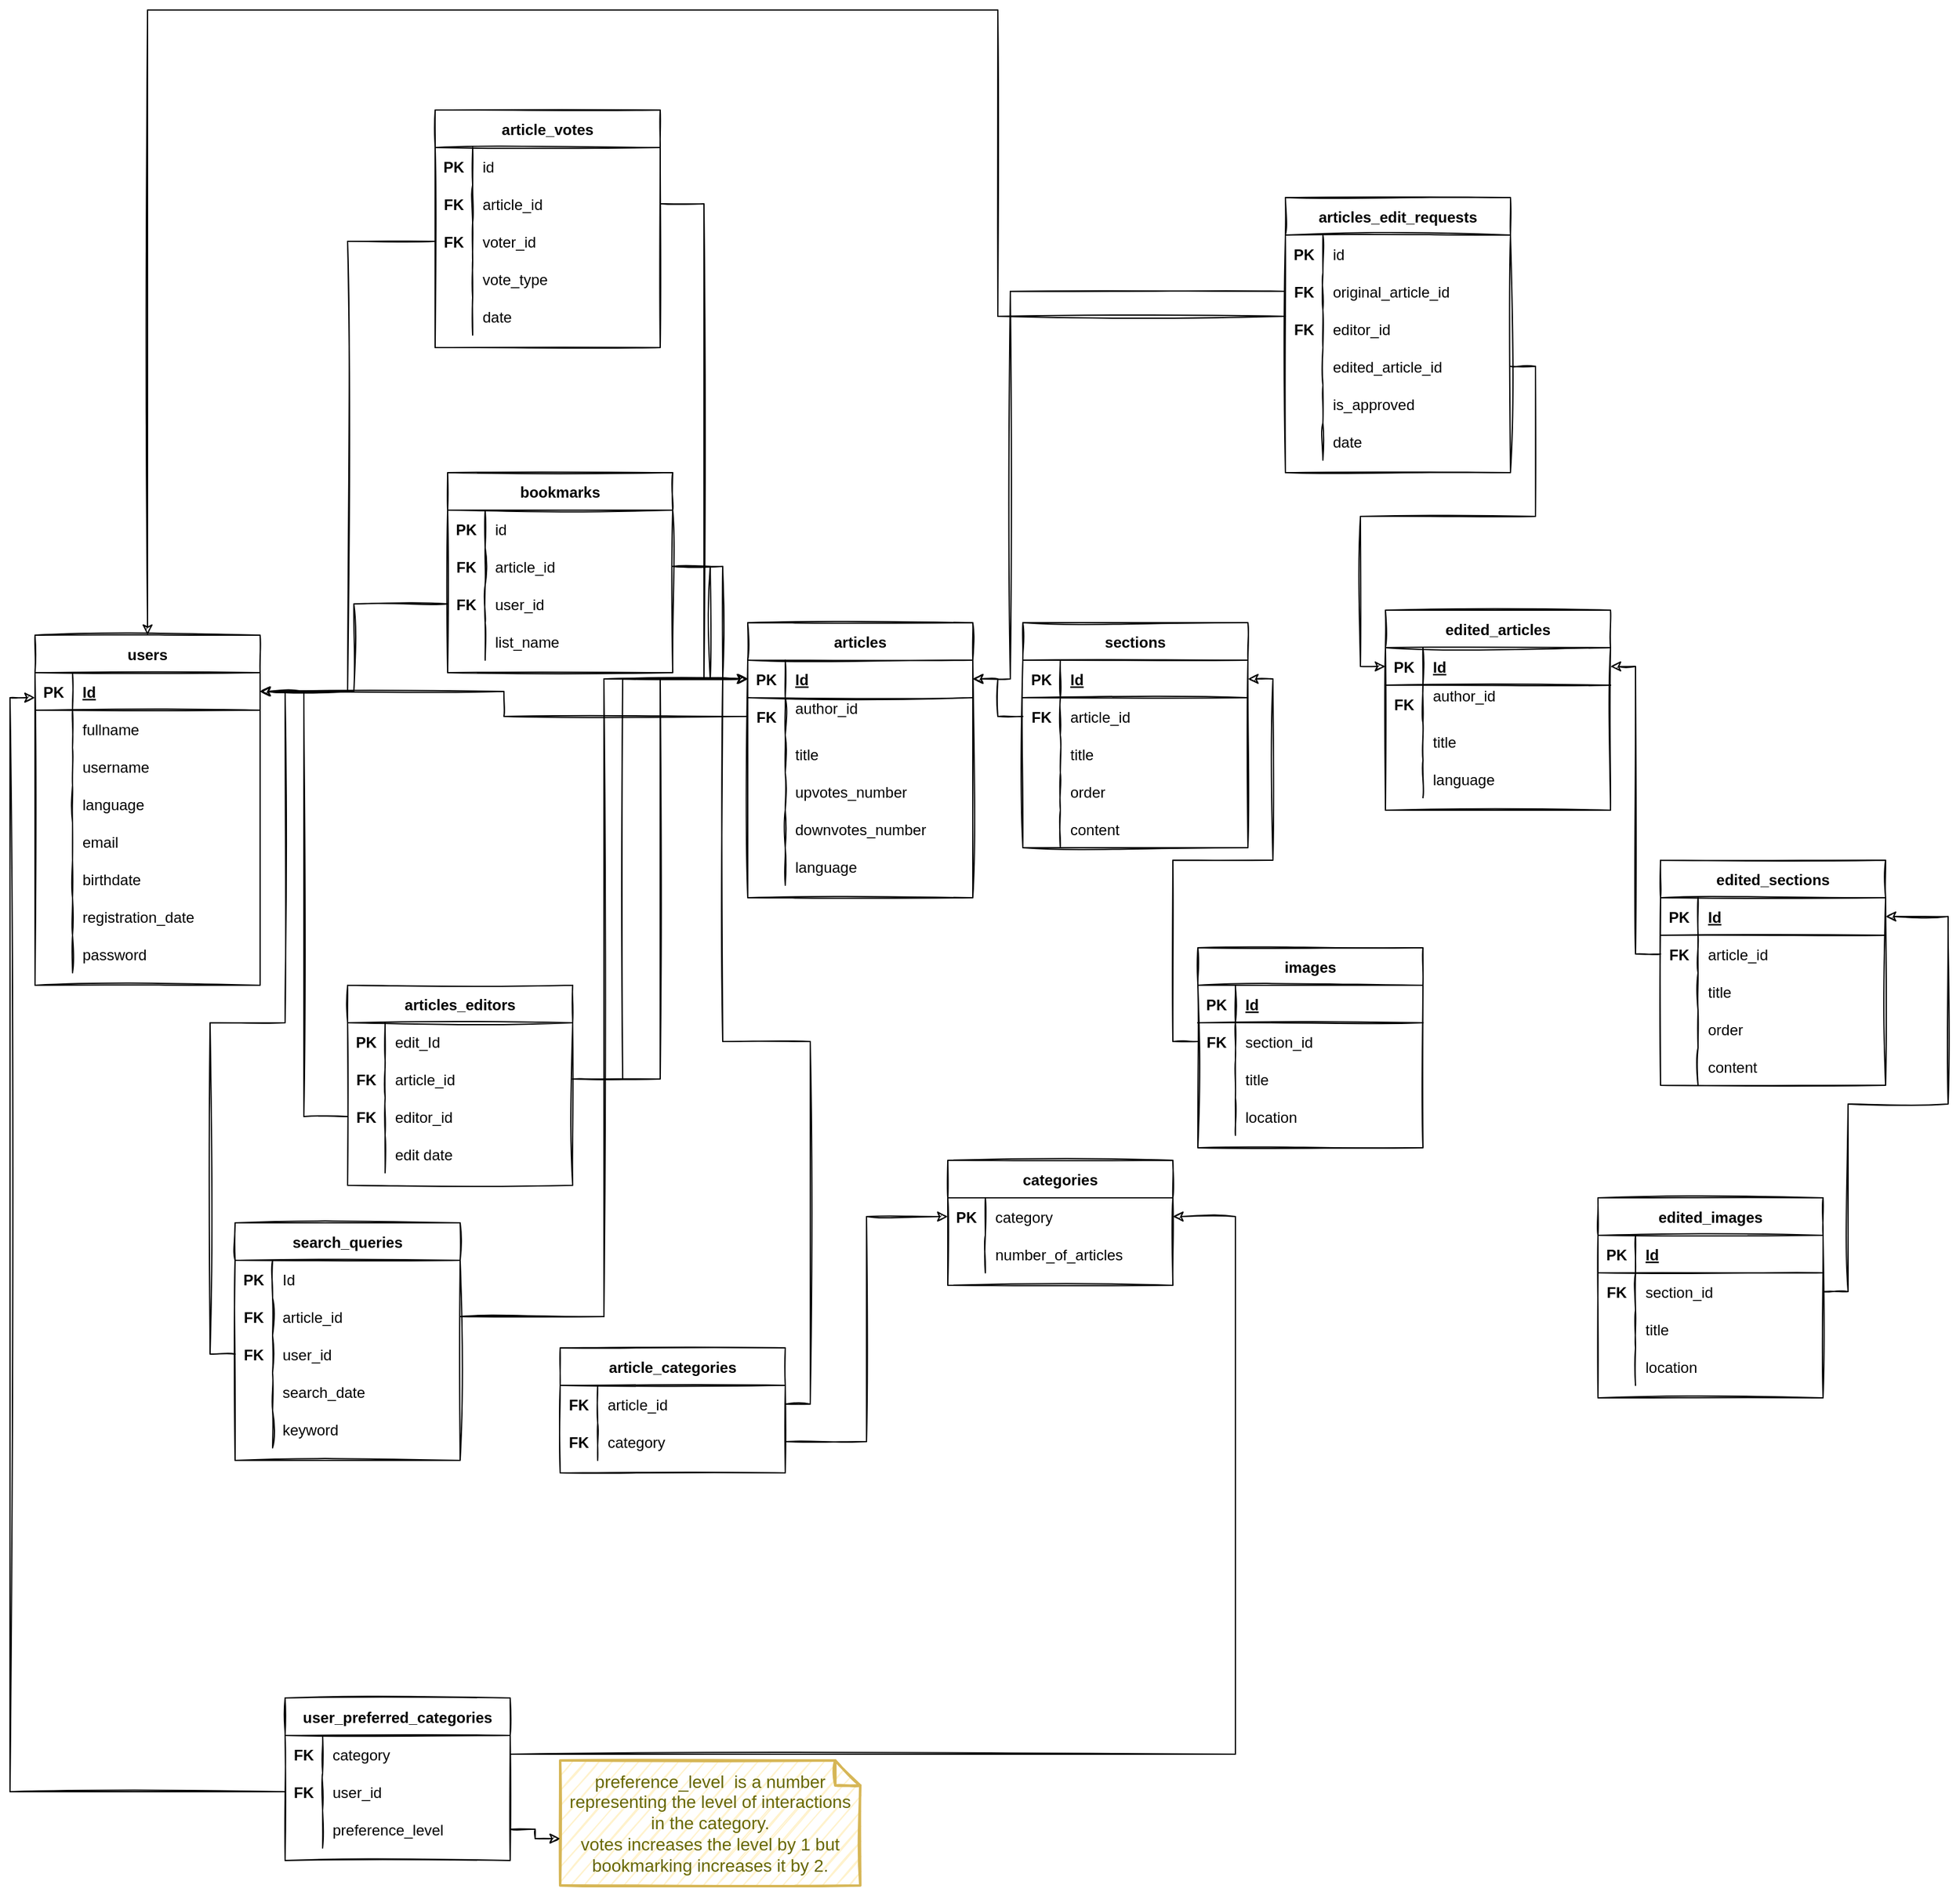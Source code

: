 <mxfile version="17.4.6" type="github">
  <diagram id="R2lEEEUBdFMjLlhIrx00" name="Page-1">
    <mxGraphModel dx="1210" dy="2328" grid="1" gridSize="10" guides="1" tooltips="1" connect="1" arrows="1" fold="1" page="1" pageScale="1" pageWidth="850" pageHeight="1100" math="0" shadow="0" extFonts="Permanent Marker^https://fonts.googleapis.com/css?family=Permanent+Marker">
      <root>
        <mxCell id="0" />
        <mxCell id="1" parent="0" />
        <mxCell id="NlPz7Mqj7mI-zD6MbT3r-1" value="users" style="shape=table;startSize=30;container=1;collapsible=1;childLayout=tableLayout;fixedRows=1;rowLines=0;fontStyle=1;align=center;resizeLast=1;sketch=1;" parent="1" vertex="1">
          <mxGeometry x="280" y="270" width="180" height="280" as="geometry" />
        </mxCell>
        <mxCell id="NlPz7Mqj7mI-zD6MbT3r-2" value="" style="shape=tableRow;horizontal=0;startSize=0;swimlaneHead=0;swimlaneBody=0;fillColor=none;collapsible=0;dropTarget=0;points=[[0,0.5],[1,0.5]];portConstraint=eastwest;top=0;left=0;right=0;bottom=1;sketch=1;" parent="NlPz7Mqj7mI-zD6MbT3r-1" vertex="1">
          <mxGeometry y="30" width="180" height="30" as="geometry" />
        </mxCell>
        <mxCell id="NlPz7Mqj7mI-zD6MbT3r-3" value="PK" style="shape=partialRectangle;connectable=0;fillColor=none;top=0;left=0;bottom=0;right=0;fontStyle=1;overflow=hidden;sketch=1;" parent="NlPz7Mqj7mI-zD6MbT3r-2" vertex="1">
          <mxGeometry width="30" height="30" as="geometry">
            <mxRectangle width="30" height="30" as="alternateBounds" />
          </mxGeometry>
        </mxCell>
        <mxCell id="NlPz7Mqj7mI-zD6MbT3r-4" value="Id" style="shape=partialRectangle;connectable=0;fillColor=none;top=0;left=0;bottom=0;right=0;align=left;spacingLeft=6;fontStyle=5;overflow=hidden;sketch=1;" parent="NlPz7Mqj7mI-zD6MbT3r-2" vertex="1">
          <mxGeometry x="30" width="150" height="30" as="geometry">
            <mxRectangle width="150" height="30" as="alternateBounds" />
          </mxGeometry>
        </mxCell>
        <mxCell id="NlPz7Mqj7mI-zD6MbT3r-5" value="" style="shape=tableRow;horizontal=0;startSize=0;swimlaneHead=0;swimlaneBody=0;fillColor=none;collapsible=0;dropTarget=0;points=[[0,0.5],[1,0.5]];portConstraint=eastwest;top=0;left=0;right=0;bottom=0;sketch=1;" parent="NlPz7Mqj7mI-zD6MbT3r-1" vertex="1">
          <mxGeometry y="60" width="180" height="30" as="geometry" />
        </mxCell>
        <mxCell id="NlPz7Mqj7mI-zD6MbT3r-6" value="" style="shape=partialRectangle;connectable=0;fillColor=none;top=0;left=0;bottom=0;right=0;editable=1;overflow=hidden;sketch=1;" parent="NlPz7Mqj7mI-zD6MbT3r-5" vertex="1">
          <mxGeometry width="30" height="30" as="geometry">
            <mxRectangle width="30" height="30" as="alternateBounds" />
          </mxGeometry>
        </mxCell>
        <mxCell id="NlPz7Mqj7mI-zD6MbT3r-7" value="fullname" style="shape=partialRectangle;connectable=0;fillColor=none;top=0;left=0;bottom=0;right=0;align=left;spacingLeft=6;overflow=hidden;sketch=1;" parent="NlPz7Mqj7mI-zD6MbT3r-5" vertex="1">
          <mxGeometry x="30" width="150" height="30" as="geometry">
            <mxRectangle width="150" height="30" as="alternateBounds" />
          </mxGeometry>
        </mxCell>
        <mxCell id="NlPz7Mqj7mI-zD6MbT3r-8" value="" style="shape=tableRow;horizontal=0;startSize=0;swimlaneHead=0;swimlaneBody=0;fillColor=none;collapsible=0;dropTarget=0;points=[[0,0.5],[1,0.5]];portConstraint=eastwest;top=0;left=0;right=0;bottom=0;sketch=1;" parent="NlPz7Mqj7mI-zD6MbT3r-1" vertex="1">
          <mxGeometry y="90" width="180" height="30" as="geometry" />
        </mxCell>
        <mxCell id="NlPz7Mqj7mI-zD6MbT3r-9" value="" style="shape=partialRectangle;connectable=0;fillColor=none;top=0;left=0;bottom=0;right=0;editable=1;overflow=hidden;sketch=1;" parent="NlPz7Mqj7mI-zD6MbT3r-8" vertex="1">
          <mxGeometry width="30" height="30" as="geometry">
            <mxRectangle width="30" height="30" as="alternateBounds" />
          </mxGeometry>
        </mxCell>
        <mxCell id="NlPz7Mqj7mI-zD6MbT3r-10" value="username" style="shape=partialRectangle;connectable=0;fillColor=none;top=0;left=0;bottom=0;right=0;align=left;spacingLeft=6;overflow=hidden;sketch=1;" parent="NlPz7Mqj7mI-zD6MbT3r-8" vertex="1">
          <mxGeometry x="30" width="150" height="30" as="geometry">
            <mxRectangle width="150" height="30" as="alternateBounds" />
          </mxGeometry>
        </mxCell>
        <mxCell id="NlPz7Mqj7mI-zD6MbT3r-11" value="" style="shape=tableRow;horizontal=0;startSize=0;swimlaneHead=0;swimlaneBody=0;fillColor=none;collapsible=0;dropTarget=0;points=[[0,0.5],[1,0.5]];portConstraint=eastwest;top=0;left=0;right=0;bottom=0;sketch=1;" parent="NlPz7Mqj7mI-zD6MbT3r-1" vertex="1">
          <mxGeometry y="120" width="180" height="30" as="geometry" />
        </mxCell>
        <mxCell id="NlPz7Mqj7mI-zD6MbT3r-12" value="" style="shape=partialRectangle;connectable=0;fillColor=none;top=0;left=0;bottom=0;right=0;editable=1;overflow=hidden;sketch=1;" parent="NlPz7Mqj7mI-zD6MbT3r-11" vertex="1">
          <mxGeometry width="30" height="30" as="geometry">
            <mxRectangle width="30" height="30" as="alternateBounds" />
          </mxGeometry>
        </mxCell>
        <mxCell id="NlPz7Mqj7mI-zD6MbT3r-13" value="language" style="shape=partialRectangle;connectable=0;fillColor=none;top=0;left=0;bottom=0;right=0;align=left;spacingLeft=6;overflow=hidden;sketch=1;" parent="NlPz7Mqj7mI-zD6MbT3r-11" vertex="1">
          <mxGeometry x="30" width="150" height="30" as="geometry">
            <mxRectangle width="150" height="30" as="alternateBounds" />
          </mxGeometry>
        </mxCell>
        <mxCell id="NlPz7Mqj7mI-zD6MbT3r-14" value="" style="shape=tableRow;horizontal=0;startSize=0;swimlaneHead=0;swimlaneBody=0;fillColor=none;collapsible=0;dropTarget=0;points=[[0,0.5],[1,0.5]];portConstraint=eastwest;top=0;left=0;right=0;bottom=0;sketch=1;" parent="NlPz7Mqj7mI-zD6MbT3r-1" vertex="1">
          <mxGeometry y="150" width="180" height="30" as="geometry" />
        </mxCell>
        <mxCell id="NlPz7Mqj7mI-zD6MbT3r-15" value="" style="shape=partialRectangle;connectable=0;fillColor=none;top=0;left=0;bottom=0;right=0;editable=1;overflow=hidden;sketch=1;" parent="NlPz7Mqj7mI-zD6MbT3r-14" vertex="1">
          <mxGeometry width="30" height="30" as="geometry">
            <mxRectangle width="30" height="30" as="alternateBounds" />
          </mxGeometry>
        </mxCell>
        <mxCell id="NlPz7Mqj7mI-zD6MbT3r-16" value="email" style="shape=partialRectangle;connectable=0;fillColor=none;top=0;left=0;bottom=0;right=0;align=left;spacingLeft=6;overflow=hidden;sketch=1;" parent="NlPz7Mqj7mI-zD6MbT3r-14" vertex="1">
          <mxGeometry x="30" width="150" height="30" as="geometry">
            <mxRectangle width="150" height="30" as="alternateBounds" />
          </mxGeometry>
        </mxCell>
        <mxCell id="NlPz7Mqj7mI-zD6MbT3r-17" value="" style="shape=tableRow;horizontal=0;startSize=0;swimlaneHead=0;swimlaneBody=0;fillColor=none;collapsible=0;dropTarget=0;points=[[0,0.5],[1,0.5]];portConstraint=eastwest;top=0;left=0;right=0;bottom=0;sketch=1;" parent="NlPz7Mqj7mI-zD6MbT3r-1" vertex="1">
          <mxGeometry y="180" width="180" height="30" as="geometry" />
        </mxCell>
        <mxCell id="NlPz7Mqj7mI-zD6MbT3r-18" value="" style="shape=partialRectangle;connectable=0;fillColor=none;top=0;left=0;bottom=0;right=0;editable=1;overflow=hidden;sketch=1;" parent="NlPz7Mqj7mI-zD6MbT3r-17" vertex="1">
          <mxGeometry width="30" height="30" as="geometry">
            <mxRectangle width="30" height="30" as="alternateBounds" />
          </mxGeometry>
        </mxCell>
        <mxCell id="NlPz7Mqj7mI-zD6MbT3r-19" value="birthdate" style="shape=partialRectangle;connectable=0;fillColor=none;top=0;left=0;bottom=0;right=0;align=left;spacingLeft=6;overflow=hidden;sketch=1;" parent="NlPz7Mqj7mI-zD6MbT3r-17" vertex="1">
          <mxGeometry x="30" width="150" height="30" as="geometry">
            <mxRectangle width="150" height="30" as="alternateBounds" />
          </mxGeometry>
        </mxCell>
        <mxCell id="NlPz7Mqj7mI-zD6MbT3r-223" value="" style="shape=tableRow;horizontal=0;startSize=0;swimlaneHead=0;swimlaneBody=0;fillColor=none;collapsible=0;dropTarget=0;points=[[0,0.5],[1,0.5]];portConstraint=eastwest;top=0;left=0;right=0;bottom=0;sketch=1;" parent="NlPz7Mqj7mI-zD6MbT3r-1" vertex="1">
          <mxGeometry y="210" width="180" height="30" as="geometry" />
        </mxCell>
        <mxCell id="NlPz7Mqj7mI-zD6MbT3r-224" value="" style="shape=partialRectangle;connectable=0;fillColor=none;top=0;left=0;bottom=0;right=0;editable=1;overflow=hidden;sketch=1;" parent="NlPz7Mqj7mI-zD6MbT3r-223" vertex="1">
          <mxGeometry width="30" height="30" as="geometry">
            <mxRectangle width="30" height="30" as="alternateBounds" />
          </mxGeometry>
        </mxCell>
        <mxCell id="NlPz7Mqj7mI-zD6MbT3r-225" value="registration_date" style="shape=partialRectangle;connectable=0;fillColor=none;top=0;left=0;bottom=0;right=0;align=left;spacingLeft=6;overflow=hidden;sketch=1;" parent="NlPz7Mqj7mI-zD6MbT3r-223" vertex="1">
          <mxGeometry x="30" width="150" height="30" as="geometry">
            <mxRectangle width="150" height="30" as="alternateBounds" />
          </mxGeometry>
        </mxCell>
        <mxCell id="NlPz7Mqj7mI-zD6MbT3r-20" value="" style="shape=tableRow;horizontal=0;startSize=0;swimlaneHead=0;swimlaneBody=0;fillColor=none;collapsible=0;dropTarget=0;points=[[0,0.5],[1,0.5]];portConstraint=eastwest;top=0;left=0;right=0;bottom=0;sketch=1;" parent="NlPz7Mqj7mI-zD6MbT3r-1" vertex="1">
          <mxGeometry y="240" width="180" height="30" as="geometry" />
        </mxCell>
        <mxCell id="NlPz7Mqj7mI-zD6MbT3r-21" value="" style="shape=partialRectangle;connectable=0;fillColor=none;top=0;left=0;bottom=0;right=0;editable=1;overflow=hidden;sketch=1;" parent="NlPz7Mqj7mI-zD6MbT3r-20" vertex="1">
          <mxGeometry width="30" height="30" as="geometry">
            <mxRectangle width="30" height="30" as="alternateBounds" />
          </mxGeometry>
        </mxCell>
        <mxCell id="NlPz7Mqj7mI-zD6MbT3r-22" value="password" style="shape=partialRectangle;connectable=0;fillColor=none;top=0;left=0;bottom=0;right=0;align=left;spacingLeft=6;overflow=hidden;sketch=1;" parent="NlPz7Mqj7mI-zD6MbT3r-20" vertex="1">
          <mxGeometry x="30" width="150" height="30" as="geometry">
            <mxRectangle width="150" height="30" as="alternateBounds" />
          </mxGeometry>
        </mxCell>
        <mxCell id="NlPz7Mqj7mI-zD6MbT3r-23" value="articles" style="shape=table;startSize=30;container=1;collapsible=1;childLayout=tableLayout;fixedRows=1;rowLines=0;fontStyle=1;align=center;resizeLast=1;sketch=1;" parent="1" vertex="1">
          <mxGeometry x="850" y="260" width="180" height="220" as="geometry" />
        </mxCell>
        <mxCell id="NlPz7Mqj7mI-zD6MbT3r-24" value="" style="shape=tableRow;horizontal=0;startSize=0;swimlaneHead=0;swimlaneBody=0;fillColor=none;collapsible=0;dropTarget=0;points=[[0,0.5],[1,0.5]];portConstraint=eastwest;top=0;left=0;right=0;bottom=1;sketch=1;" parent="NlPz7Mqj7mI-zD6MbT3r-23" vertex="1">
          <mxGeometry y="30" width="180" height="30" as="geometry" />
        </mxCell>
        <mxCell id="NlPz7Mqj7mI-zD6MbT3r-25" value="PK" style="shape=partialRectangle;connectable=0;fillColor=none;top=0;left=0;bottom=0;right=0;fontStyle=1;overflow=hidden;sketch=1;" parent="NlPz7Mqj7mI-zD6MbT3r-24" vertex="1">
          <mxGeometry width="30" height="30" as="geometry">
            <mxRectangle width="30" height="30" as="alternateBounds" />
          </mxGeometry>
        </mxCell>
        <mxCell id="NlPz7Mqj7mI-zD6MbT3r-26" value="Id" style="shape=partialRectangle;connectable=0;fillColor=none;top=0;left=0;bottom=0;right=0;align=left;spacingLeft=6;fontStyle=5;overflow=hidden;sketch=1;" parent="NlPz7Mqj7mI-zD6MbT3r-24" vertex="1">
          <mxGeometry x="30" width="150" height="30" as="geometry">
            <mxRectangle width="150" height="30" as="alternateBounds" />
          </mxGeometry>
        </mxCell>
        <mxCell id="NlPz7Mqj7mI-zD6MbT3r-45" value="" style="shape=tableRow;horizontal=0;startSize=0;swimlaneHead=0;swimlaneBody=0;fillColor=none;collapsible=0;dropTarget=0;points=[[0,0.5],[1,0.5]];portConstraint=eastwest;top=0;left=0;right=0;bottom=0;sketch=1;" parent="NlPz7Mqj7mI-zD6MbT3r-23" vertex="1">
          <mxGeometry y="60" width="180" height="30" as="geometry" />
        </mxCell>
        <mxCell id="NlPz7Mqj7mI-zD6MbT3r-46" value="FK" style="shape=partialRectangle;connectable=0;fillColor=none;top=0;left=0;bottom=0;right=0;editable=1;overflow=hidden;fontStyle=1;sketch=1;" parent="NlPz7Mqj7mI-zD6MbT3r-45" vertex="1">
          <mxGeometry width="30" height="30" as="geometry">
            <mxRectangle width="30" height="30" as="alternateBounds" />
          </mxGeometry>
        </mxCell>
        <mxCell id="NlPz7Mqj7mI-zD6MbT3r-47" value="author_id&#xa;" style="shape=partialRectangle;connectable=0;fillColor=none;top=0;left=0;bottom=0;right=0;align=left;spacingLeft=6;overflow=hidden;sketch=1;" parent="NlPz7Mqj7mI-zD6MbT3r-45" vertex="1">
          <mxGeometry x="30" width="150" height="30" as="geometry">
            <mxRectangle width="150" height="30" as="alternateBounds" />
          </mxGeometry>
        </mxCell>
        <mxCell id="NlPz7Mqj7mI-zD6MbT3r-27" value="" style="shape=tableRow;horizontal=0;startSize=0;swimlaneHead=0;swimlaneBody=0;fillColor=none;collapsible=0;dropTarget=0;points=[[0,0.5],[1,0.5]];portConstraint=eastwest;top=0;left=0;right=0;bottom=0;sketch=1;" parent="NlPz7Mqj7mI-zD6MbT3r-23" vertex="1">
          <mxGeometry y="90" width="180" height="30" as="geometry" />
        </mxCell>
        <mxCell id="NlPz7Mqj7mI-zD6MbT3r-28" value="" style="shape=partialRectangle;connectable=0;fillColor=none;top=0;left=0;bottom=0;right=0;editable=1;overflow=hidden;sketch=1;" parent="NlPz7Mqj7mI-zD6MbT3r-27" vertex="1">
          <mxGeometry width="30" height="30" as="geometry">
            <mxRectangle width="30" height="30" as="alternateBounds" />
          </mxGeometry>
        </mxCell>
        <mxCell id="NlPz7Mqj7mI-zD6MbT3r-29" value="title" style="shape=partialRectangle;connectable=0;fillColor=none;top=0;left=0;bottom=0;right=0;align=left;spacingLeft=6;overflow=hidden;sketch=1;" parent="NlPz7Mqj7mI-zD6MbT3r-27" vertex="1">
          <mxGeometry x="30" width="150" height="30" as="geometry">
            <mxRectangle width="150" height="30" as="alternateBounds" />
          </mxGeometry>
        </mxCell>
        <mxCell id="NlPz7Mqj7mI-zD6MbT3r-33" value="" style="shape=tableRow;horizontal=0;startSize=0;swimlaneHead=0;swimlaneBody=0;fillColor=none;collapsible=0;dropTarget=0;points=[[0,0.5],[1,0.5]];portConstraint=eastwest;top=0;left=0;right=0;bottom=0;sketch=1;" parent="NlPz7Mqj7mI-zD6MbT3r-23" vertex="1">
          <mxGeometry y="120" width="180" height="30" as="geometry" />
        </mxCell>
        <mxCell id="NlPz7Mqj7mI-zD6MbT3r-34" value="" style="shape=partialRectangle;connectable=0;fillColor=none;top=0;left=0;bottom=0;right=0;editable=1;overflow=hidden;sketch=1;" parent="NlPz7Mqj7mI-zD6MbT3r-33" vertex="1">
          <mxGeometry width="30" height="30" as="geometry">
            <mxRectangle width="30" height="30" as="alternateBounds" />
          </mxGeometry>
        </mxCell>
        <mxCell id="NlPz7Mqj7mI-zD6MbT3r-35" value="upvotes_number" style="shape=partialRectangle;connectable=0;fillColor=none;top=0;left=0;bottom=0;right=0;align=left;spacingLeft=6;overflow=hidden;sketch=1;" parent="NlPz7Mqj7mI-zD6MbT3r-33" vertex="1">
          <mxGeometry x="30" width="150" height="30" as="geometry">
            <mxRectangle width="150" height="30" as="alternateBounds" />
          </mxGeometry>
        </mxCell>
        <mxCell id="NlPz7Mqj7mI-zD6MbT3r-36" value="" style="shape=tableRow;horizontal=0;startSize=0;swimlaneHead=0;swimlaneBody=0;fillColor=none;collapsible=0;dropTarget=0;points=[[0,0.5],[1,0.5]];portConstraint=eastwest;top=0;left=0;right=0;bottom=0;sketch=1;" parent="NlPz7Mqj7mI-zD6MbT3r-23" vertex="1">
          <mxGeometry y="150" width="180" height="30" as="geometry" />
        </mxCell>
        <mxCell id="NlPz7Mqj7mI-zD6MbT3r-37" value="" style="shape=partialRectangle;connectable=0;fillColor=none;top=0;left=0;bottom=0;right=0;editable=1;overflow=hidden;sketch=1;" parent="NlPz7Mqj7mI-zD6MbT3r-36" vertex="1">
          <mxGeometry width="30" height="30" as="geometry">
            <mxRectangle width="30" height="30" as="alternateBounds" />
          </mxGeometry>
        </mxCell>
        <mxCell id="NlPz7Mqj7mI-zD6MbT3r-38" value="downvotes_number" style="shape=partialRectangle;connectable=0;fillColor=none;top=0;left=0;bottom=0;right=0;align=left;spacingLeft=6;overflow=hidden;sketch=1;" parent="NlPz7Mqj7mI-zD6MbT3r-36" vertex="1">
          <mxGeometry x="30" width="150" height="30" as="geometry">
            <mxRectangle width="150" height="30" as="alternateBounds" />
          </mxGeometry>
        </mxCell>
        <mxCell id="NlPz7Mqj7mI-zD6MbT3r-92" value="" style="shape=tableRow;horizontal=0;startSize=0;swimlaneHead=0;swimlaneBody=0;fillColor=none;collapsible=0;dropTarget=0;points=[[0,0.5],[1,0.5]];portConstraint=eastwest;top=0;left=0;right=0;bottom=0;sketch=1;" parent="NlPz7Mqj7mI-zD6MbT3r-23" vertex="1">
          <mxGeometry y="180" width="180" height="30" as="geometry" />
        </mxCell>
        <mxCell id="NlPz7Mqj7mI-zD6MbT3r-93" value="" style="shape=partialRectangle;connectable=0;fillColor=none;top=0;left=0;bottom=0;right=0;editable=1;overflow=hidden;sketch=1;" parent="NlPz7Mqj7mI-zD6MbT3r-92" vertex="1">
          <mxGeometry width="30" height="30" as="geometry">
            <mxRectangle width="30" height="30" as="alternateBounds" />
          </mxGeometry>
        </mxCell>
        <mxCell id="NlPz7Mqj7mI-zD6MbT3r-94" value="language" style="shape=partialRectangle;connectable=0;fillColor=none;top=0;left=0;bottom=0;right=0;align=left;spacingLeft=6;overflow=hidden;sketch=1;" parent="NlPz7Mqj7mI-zD6MbT3r-92" vertex="1">
          <mxGeometry x="30" width="150" height="30" as="geometry">
            <mxRectangle width="150" height="30" as="alternateBounds" />
          </mxGeometry>
        </mxCell>
        <mxCell id="NlPz7Mqj7mI-zD6MbT3r-48" style="edgeStyle=orthogonalEdgeStyle;rounded=0;orthogonalLoop=1;jettySize=auto;html=1;entryX=1;entryY=0.5;entryDx=0;entryDy=0;sketch=1;" parent="1" source="NlPz7Mqj7mI-zD6MbT3r-45" target="NlPz7Mqj7mI-zD6MbT3r-2" edge="1">
          <mxGeometry relative="1" as="geometry" />
        </mxCell>
        <mxCell id="NlPz7Mqj7mI-zD6MbT3r-49" value="articles_editors" style="shape=table;startSize=30;container=1;collapsible=1;childLayout=tableLayout;fixedRows=1;rowLines=0;fontStyle=1;align=center;resizeLast=1;sketch=1;" parent="1" vertex="1">
          <mxGeometry x="530" y="550" width="180" height="160" as="geometry" />
        </mxCell>
        <mxCell id="NlPz7Mqj7mI-zD6MbT3r-144" value="" style="shape=tableRow;horizontal=0;startSize=0;swimlaneHead=0;swimlaneBody=0;fillColor=none;collapsible=0;dropTarget=0;points=[[0,0.5],[1,0.5]];portConstraint=eastwest;top=0;left=0;right=0;bottom=0;sketch=1;" parent="NlPz7Mqj7mI-zD6MbT3r-49" vertex="1">
          <mxGeometry y="30" width="180" height="30" as="geometry" />
        </mxCell>
        <mxCell id="NlPz7Mqj7mI-zD6MbT3r-145" value="PK" style="shape=partialRectangle;connectable=0;fillColor=none;top=0;left=0;bottom=0;right=0;editable=1;overflow=hidden;fontStyle=1;sketch=1;" parent="NlPz7Mqj7mI-zD6MbT3r-144" vertex="1">
          <mxGeometry width="30" height="30" as="geometry">
            <mxRectangle width="30" height="30" as="alternateBounds" />
          </mxGeometry>
        </mxCell>
        <mxCell id="NlPz7Mqj7mI-zD6MbT3r-146" value="edit_Id" style="shape=partialRectangle;connectable=0;fillColor=none;top=0;left=0;bottom=0;right=0;align=left;spacingLeft=6;overflow=hidden;sketch=1;" parent="NlPz7Mqj7mI-zD6MbT3r-144" vertex="1">
          <mxGeometry x="30" width="150" height="30" as="geometry">
            <mxRectangle width="150" height="30" as="alternateBounds" />
          </mxGeometry>
        </mxCell>
        <mxCell id="NlPz7Mqj7mI-zD6MbT3r-62" value="" style="shape=tableRow;horizontal=0;startSize=0;swimlaneHead=0;swimlaneBody=0;fillColor=none;collapsible=0;dropTarget=0;points=[[0,0.5],[1,0.5]];portConstraint=eastwest;top=0;left=0;right=0;bottom=0;sketch=1;" parent="NlPz7Mqj7mI-zD6MbT3r-49" vertex="1">
          <mxGeometry y="60" width="180" height="30" as="geometry" />
        </mxCell>
        <mxCell id="NlPz7Mqj7mI-zD6MbT3r-63" value="FK" style="shape=partialRectangle;connectable=0;fillColor=none;top=0;left=0;bottom=0;right=0;editable=1;overflow=hidden;fontStyle=1;sketch=1;" parent="NlPz7Mqj7mI-zD6MbT3r-62" vertex="1">
          <mxGeometry width="30" height="30" as="geometry">
            <mxRectangle width="30" height="30" as="alternateBounds" />
          </mxGeometry>
        </mxCell>
        <mxCell id="NlPz7Mqj7mI-zD6MbT3r-64" value="article_id" style="shape=partialRectangle;connectable=0;fillColor=none;top=0;left=0;bottom=0;right=0;align=left;spacingLeft=6;overflow=hidden;sketch=1;" parent="NlPz7Mqj7mI-zD6MbT3r-62" vertex="1">
          <mxGeometry x="30" width="150" height="30" as="geometry">
            <mxRectangle width="150" height="30" as="alternateBounds" />
          </mxGeometry>
        </mxCell>
        <mxCell id="NlPz7Mqj7mI-zD6MbT3r-65" value="" style="shape=tableRow;horizontal=0;startSize=0;swimlaneHead=0;swimlaneBody=0;fillColor=none;collapsible=0;dropTarget=0;points=[[0,0.5],[1,0.5]];portConstraint=eastwest;top=0;left=0;right=0;bottom=0;sketch=1;" parent="NlPz7Mqj7mI-zD6MbT3r-49" vertex="1">
          <mxGeometry y="90" width="180" height="30" as="geometry" />
        </mxCell>
        <mxCell id="NlPz7Mqj7mI-zD6MbT3r-66" value="FK" style="shape=partialRectangle;connectable=0;fillColor=none;top=0;left=0;bottom=0;right=0;editable=1;overflow=hidden;fontStyle=1;sketch=1;" parent="NlPz7Mqj7mI-zD6MbT3r-65" vertex="1">
          <mxGeometry width="30" height="30" as="geometry">
            <mxRectangle width="30" height="30" as="alternateBounds" />
          </mxGeometry>
        </mxCell>
        <mxCell id="NlPz7Mqj7mI-zD6MbT3r-67" value="editor_id" style="shape=partialRectangle;connectable=0;fillColor=none;top=0;left=0;bottom=0;right=0;align=left;spacingLeft=6;overflow=hidden;sketch=1;" parent="NlPz7Mqj7mI-zD6MbT3r-65" vertex="1">
          <mxGeometry x="30" width="150" height="30" as="geometry">
            <mxRectangle width="150" height="30" as="alternateBounds" />
          </mxGeometry>
        </mxCell>
        <mxCell id="NlPz7Mqj7mI-zD6MbT3r-95" value="" style="shape=tableRow;horizontal=0;startSize=0;swimlaneHead=0;swimlaneBody=0;fillColor=none;collapsible=0;dropTarget=0;points=[[0,0.5],[1,0.5]];portConstraint=eastwest;top=0;left=0;right=0;bottom=0;sketch=1;" parent="NlPz7Mqj7mI-zD6MbT3r-49" vertex="1">
          <mxGeometry y="120" width="180" height="30" as="geometry" />
        </mxCell>
        <mxCell id="NlPz7Mqj7mI-zD6MbT3r-96" value="" style="shape=partialRectangle;connectable=0;fillColor=none;top=0;left=0;bottom=0;right=0;editable=1;overflow=hidden;fontStyle=1;sketch=1;" parent="NlPz7Mqj7mI-zD6MbT3r-95" vertex="1">
          <mxGeometry width="30" height="30" as="geometry">
            <mxRectangle width="30" height="30" as="alternateBounds" />
          </mxGeometry>
        </mxCell>
        <mxCell id="NlPz7Mqj7mI-zD6MbT3r-97" value="edit date" style="shape=partialRectangle;connectable=0;fillColor=none;top=0;left=0;bottom=0;right=0;align=left;spacingLeft=6;overflow=hidden;sketch=1;" parent="NlPz7Mqj7mI-zD6MbT3r-95" vertex="1">
          <mxGeometry x="30" width="150" height="30" as="geometry">
            <mxRectangle width="150" height="30" as="alternateBounds" />
          </mxGeometry>
        </mxCell>
        <mxCell id="NlPz7Mqj7mI-zD6MbT3r-68" style="edgeStyle=orthogonalEdgeStyle;rounded=0;orthogonalLoop=1;jettySize=auto;html=1;sketch=1;" parent="1" source="NlPz7Mqj7mI-zD6MbT3r-65" target="NlPz7Mqj7mI-zD6MbT3r-2" edge="1">
          <mxGeometry relative="1" as="geometry" />
        </mxCell>
        <mxCell id="NlPz7Mqj7mI-zD6MbT3r-69" style="edgeStyle=orthogonalEdgeStyle;rounded=0;orthogonalLoop=1;jettySize=auto;html=1;entryX=0;entryY=0.5;entryDx=0;entryDy=0;exitX=1;exitY=0.5;exitDx=0;exitDy=0;sketch=1;" parent="1" source="NlPz7Mqj7mI-zD6MbT3r-62" target="NlPz7Mqj7mI-zD6MbT3r-24" edge="1">
          <mxGeometry relative="1" as="geometry">
            <Array as="points">
              <mxPoint x="750" y="625" />
              <mxPoint x="750" y="305" />
            </Array>
          </mxGeometry>
        </mxCell>
        <mxCell id="NlPz7Mqj7mI-zD6MbT3r-70" value="article_categories" style="shape=table;startSize=30;container=1;collapsible=1;childLayout=tableLayout;fixedRows=1;rowLines=0;fontStyle=1;align=center;resizeLast=1;sketch=1;" parent="1" vertex="1">
          <mxGeometry x="700" y="840" width="180" height="100" as="geometry" />
        </mxCell>
        <mxCell id="NlPz7Mqj7mI-zD6MbT3r-71" value="" style="shape=tableRow;horizontal=0;startSize=0;swimlaneHead=0;swimlaneBody=0;fillColor=none;collapsible=0;dropTarget=0;points=[[0,0.5],[1,0.5]];portConstraint=eastwest;top=0;left=0;right=0;bottom=0;sketch=1;" parent="NlPz7Mqj7mI-zD6MbT3r-70" vertex="1">
          <mxGeometry y="30" width="180" height="30" as="geometry" />
        </mxCell>
        <mxCell id="NlPz7Mqj7mI-zD6MbT3r-72" value="FK" style="shape=partialRectangle;connectable=0;fillColor=none;top=0;left=0;bottom=0;right=0;editable=1;overflow=hidden;fontStyle=1;sketch=1;" parent="NlPz7Mqj7mI-zD6MbT3r-71" vertex="1">
          <mxGeometry width="30" height="30" as="geometry">
            <mxRectangle width="30" height="30" as="alternateBounds" />
          </mxGeometry>
        </mxCell>
        <mxCell id="NlPz7Mqj7mI-zD6MbT3r-73" value="article_id" style="shape=partialRectangle;connectable=0;fillColor=none;top=0;left=0;bottom=0;right=0;align=left;spacingLeft=6;overflow=hidden;sketch=1;" parent="NlPz7Mqj7mI-zD6MbT3r-71" vertex="1">
          <mxGeometry x="30" width="150" height="30" as="geometry">
            <mxRectangle width="150" height="30" as="alternateBounds" />
          </mxGeometry>
        </mxCell>
        <mxCell id="NlPz7Mqj7mI-zD6MbT3r-74" value="" style="shape=tableRow;horizontal=0;startSize=0;swimlaneHead=0;swimlaneBody=0;fillColor=none;collapsible=0;dropTarget=0;points=[[0,0.5],[1,0.5]];portConstraint=eastwest;top=0;left=0;right=0;bottom=0;sketch=1;" parent="NlPz7Mqj7mI-zD6MbT3r-70" vertex="1">
          <mxGeometry y="60" width="180" height="30" as="geometry" />
        </mxCell>
        <mxCell id="NlPz7Mqj7mI-zD6MbT3r-75" value="FK" style="shape=partialRectangle;connectable=0;fillColor=none;top=0;left=0;bottom=0;right=0;editable=1;overflow=hidden;fontStyle=1;sketch=1;" parent="NlPz7Mqj7mI-zD6MbT3r-74" vertex="1">
          <mxGeometry width="30" height="30" as="geometry">
            <mxRectangle width="30" height="30" as="alternateBounds" />
          </mxGeometry>
        </mxCell>
        <mxCell id="NlPz7Mqj7mI-zD6MbT3r-76" value="category" style="shape=partialRectangle;connectable=0;fillColor=none;top=0;left=0;bottom=0;right=0;align=left;spacingLeft=6;overflow=hidden;sketch=1;" parent="NlPz7Mqj7mI-zD6MbT3r-74" vertex="1">
          <mxGeometry x="30" width="150" height="30" as="geometry">
            <mxRectangle width="150" height="30" as="alternateBounds" />
          </mxGeometry>
        </mxCell>
        <mxCell id="NlPz7Mqj7mI-zD6MbT3r-77" value="categories" style="shape=table;startSize=30;container=1;collapsible=1;childLayout=tableLayout;fixedRows=1;rowLines=0;fontStyle=1;align=center;resizeLast=1;sketch=1;" parent="1" vertex="1">
          <mxGeometry x="1010" y="690" width="180" height="100" as="geometry" />
        </mxCell>
        <mxCell id="NlPz7Mqj7mI-zD6MbT3r-78" value="" style="shape=tableRow;horizontal=0;startSize=0;swimlaneHead=0;swimlaneBody=0;fillColor=none;collapsible=0;dropTarget=0;points=[[0,0.5],[1,0.5]];portConstraint=eastwest;top=0;left=0;right=0;bottom=0;sketch=1;" parent="NlPz7Mqj7mI-zD6MbT3r-77" vertex="1">
          <mxGeometry y="30" width="180" height="30" as="geometry" />
        </mxCell>
        <mxCell id="NlPz7Mqj7mI-zD6MbT3r-79" value="PK" style="shape=partialRectangle;connectable=0;fillColor=none;top=0;left=0;bottom=0;right=0;editable=1;overflow=hidden;fontStyle=1;sketch=1;" parent="NlPz7Mqj7mI-zD6MbT3r-78" vertex="1">
          <mxGeometry width="30" height="30" as="geometry">
            <mxRectangle width="30" height="30" as="alternateBounds" />
          </mxGeometry>
        </mxCell>
        <mxCell id="NlPz7Mqj7mI-zD6MbT3r-80" value="category" style="shape=partialRectangle;connectable=0;fillColor=none;top=0;left=0;bottom=0;right=0;align=left;spacingLeft=6;overflow=hidden;sketch=1;" parent="NlPz7Mqj7mI-zD6MbT3r-78" vertex="1">
          <mxGeometry x="30" width="150" height="30" as="geometry">
            <mxRectangle width="150" height="30" as="alternateBounds" />
          </mxGeometry>
        </mxCell>
        <mxCell id="NlPz7Mqj7mI-zD6MbT3r-81" value="" style="shape=tableRow;horizontal=0;startSize=0;swimlaneHead=0;swimlaneBody=0;fillColor=none;collapsible=0;dropTarget=0;points=[[0,0.5],[1,0.5]];portConstraint=eastwest;top=0;left=0;right=0;bottom=0;sketch=1;" parent="NlPz7Mqj7mI-zD6MbT3r-77" vertex="1">
          <mxGeometry y="60" width="180" height="30" as="geometry" />
        </mxCell>
        <mxCell id="NlPz7Mqj7mI-zD6MbT3r-82" value="" style="shape=partialRectangle;connectable=0;fillColor=none;top=0;left=0;bottom=0;right=0;editable=1;overflow=hidden;fontStyle=1;sketch=1;" parent="NlPz7Mqj7mI-zD6MbT3r-81" vertex="1">
          <mxGeometry width="30" height="30" as="geometry">
            <mxRectangle width="30" height="30" as="alternateBounds" />
          </mxGeometry>
        </mxCell>
        <mxCell id="NlPz7Mqj7mI-zD6MbT3r-83" value="number_of_articles" style="shape=partialRectangle;connectable=0;fillColor=none;top=0;left=0;bottom=0;right=0;align=left;spacingLeft=6;overflow=hidden;sketch=1;" parent="NlPz7Mqj7mI-zD6MbT3r-81" vertex="1">
          <mxGeometry x="30" width="150" height="30" as="geometry">
            <mxRectangle width="150" height="30" as="alternateBounds" />
          </mxGeometry>
        </mxCell>
        <mxCell id="NlPz7Mqj7mI-zD6MbT3r-89" style="edgeStyle=orthogonalEdgeStyle;rounded=0;orthogonalLoop=1;jettySize=auto;html=1;entryX=0;entryY=0.5;entryDx=0;entryDy=0;sketch=1;" parent="1" source="NlPz7Mqj7mI-zD6MbT3r-74" target="NlPz7Mqj7mI-zD6MbT3r-78" edge="1">
          <mxGeometry relative="1" as="geometry" />
        </mxCell>
        <mxCell id="NlPz7Mqj7mI-zD6MbT3r-91" style="edgeStyle=orthogonalEdgeStyle;rounded=0;orthogonalLoop=1;jettySize=auto;html=1;sketch=1;" parent="1" source="NlPz7Mqj7mI-zD6MbT3r-71" target="NlPz7Mqj7mI-zD6MbT3r-24" edge="1">
          <mxGeometry relative="1" as="geometry" />
        </mxCell>
        <mxCell id="NlPz7Mqj7mI-zD6MbT3r-98" value="sections" style="shape=table;startSize=30;container=1;collapsible=1;childLayout=tableLayout;fixedRows=1;rowLines=0;fontStyle=1;align=center;resizeLast=1;sketch=1;" parent="1" vertex="1">
          <mxGeometry x="1070" y="260" width="180" height="180" as="geometry" />
        </mxCell>
        <mxCell id="NlPz7Mqj7mI-zD6MbT3r-99" value="" style="shape=tableRow;horizontal=0;startSize=0;swimlaneHead=0;swimlaneBody=0;fillColor=none;collapsible=0;dropTarget=0;points=[[0,0.5],[1,0.5]];portConstraint=eastwest;top=0;left=0;right=0;bottom=1;sketch=1;" parent="NlPz7Mqj7mI-zD6MbT3r-98" vertex="1">
          <mxGeometry y="30" width="180" height="30" as="geometry" />
        </mxCell>
        <mxCell id="NlPz7Mqj7mI-zD6MbT3r-100" value="PK" style="shape=partialRectangle;connectable=0;fillColor=none;top=0;left=0;bottom=0;right=0;fontStyle=1;overflow=hidden;sketch=1;" parent="NlPz7Mqj7mI-zD6MbT3r-99" vertex="1">
          <mxGeometry width="30" height="30" as="geometry">
            <mxRectangle width="30" height="30" as="alternateBounds" />
          </mxGeometry>
        </mxCell>
        <mxCell id="NlPz7Mqj7mI-zD6MbT3r-101" value="Id" style="shape=partialRectangle;connectable=0;fillColor=none;top=0;left=0;bottom=0;right=0;align=left;spacingLeft=6;fontStyle=5;overflow=hidden;sketch=1;" parent="NlPz7Mqj7mI-zD6MbT3r-99" vertex="1">
          <mxGeometry x="30" width="150" height="30" as="geometry">
            <mxRectangle width="150" height="30" as="alternateBounds" />
          </mxGeometry>
        </mxCell>
        <mxCell id="NlPz7Mqj7mI-zD6MbT3r-102" value="" style="shape=tableRow;horizontal=0;startSize=0;swimlaneHead=0;swimlaneBody=0;fillColor=none;collapsible=0;dropTarget=0;points=[[0,0.5],[1,0.5]];portConstraint=eastwest;top=0;left=0;right=0;bottom=0;sketch=1;" parent="NlPz7Mqj7mI-zD6MbT3r-98" vertex="1">
          <mxGeometry y="60" width="180" height="30" as="geometry" />
        </mxCell>
        <mxCell id="NlPz7Mqj7mI-zD6MbT3r-103" value="FK" style="shape=partialRectangle;connectable=0;fillColor=none;top=0;left=0;bottom=0;right=0;editable=1;overflow=hidden;fontStyle=1;sketch=1;" parent="NlPz7Mqj7mI-zD6MbT3r-102" vertex="1">
          <mxGeometry width="30" height="30" as="geometry">
            <mxRectangle width="30" height="30" as="alternateBounds" />
          </mxGeometry>
        </mxCell>
        <mxCell id="NlPz7Mqj7mI-zD6MbT3r-104" value="article_id" style="shape=partialRectangle;connectable=0;fillColor=none;top=0;left=0;bottom=0;right=0;align=left;spacingLeft=6;overflow=hidden;sketch=1;" parent="NlPz7Mqj7mI-zD6MbT3r-102" vertex="1">
          <mxGeometry x="30" width="150" height="30" as="geometry">
            <mxRectangle width="150" height="30" as="alternateBounds" />
          </mxGeometry>
        </mxCell>
        <mxCell id="NlPz7Mqj7mI-zD6MbT3r-105" value="" style="shape=tableRow;horizontal=0;startSize=0;swimlaneHead=0;swimlaneBody=0;fillColor=none;collapsible=0;dropTarget=0;points=[[0,0.5],[1,0.5]];portConstraint=eastwest;top=0;left=0;right=0;bottom=0;sketch=1;" parent="NlPz7Mqj7mI-zD6MbT3r-98" vertex="1">
          <mxGeometry y="90" width="180" height="30" as="geometry" />
        </mxCell>
        <mxCell id="NlPz7Mqj7mI-zD6MbT3r-106" value="" style="shape=partialRectangle;connectable=0;fillColor=none;top=0;left=0;bottom=0;right=0;editable=1;overflow=hidden;sketch=1;" parent="NlPz7Mqj7mI-zD6MbT3r-105" vertex="1">
          <mxGeometry width="30" height="30" as="geometry">
            <mxRectangle width="30" height="30" as="alternateBounds" />
          </mxGeometry>
        </mxCell>
        <mxCell id="NlPz7Mqj7mI-zD6MbT3r-107" value="title" style="shape=partialRectangle;connectable=0;fillColor=none;top=0;left=0;bottom=0;right=0;align=left;spacingLeft=6;overflow=hidden;sketch=1;" parent="NlPz7Mqj7mI-zD6MbT3r-105" vertex="1">
          <mxGeometry x="30" width="150" height="30" as="geometry">
            <mxRectangle width="150" height="30" as="alternateBounds" />
          </mxGeometry>
        </mxCell>
        <mxCell id="NlPz7Mqj7mI-zD6MbT3r-108" value="" style="shape=tableRow;horizontal=0;startSize=0;swimlaneHead=0;swimlaneBody=0;fillColor=none;collapsible=0;dropTarget=0;points=[[0,0.5],[1,0.5]];portConstraint=eastwest;top=0;left=0;right=0;bottom=0;sketch=1;" parent="NlPz7Mqj7mI-zD6MbT3r-98" vertex="1">
          <mxGeometry y="120" width="180" height="30" as="geometry" />
        </mxCell>
        <mxCell id="NlPz7Mqj7mI-zD6MbT3r-109" value="" style="shape=partialRectangle;connectable=0;fillColor=none;top=0;left=0;bottom=0;right=0;editable=1;overflow=hidden;sketch=1;" parent="NlPz7Mqj7mI-zD6MbT3r-108" vertex="1">
          <mxGeometry width="30" height="30" as="geometry">
            <mxRectangle width="30" height="30" as="alternateBounds" />
          </mxGeometry>
        </mxCell>
        <mxCell id="NlPz7Mqj7mI-zD6MbT3r-110" value="order" style="shape=partialRectangle;connectable=0;fillColor=none;top=0;left=0;bottom=0;right=0;align=left;spacingLeft=6;overflow=hidden;sketch=1;" parent="NlPz7Mqj7mI-zD6MbT3r-108" vertex="1">
          <mxGeometry x="30" width="150" height="30" as="geometry">
            <mxRectangle width="150" height="30" as="alternateBounds" />
          </mxGeometry>
        </mxCell>
        <mxCell id="NlPz7Mqj7mI-zD6MbT3r-111" value="" style="shape=tableRow;horizontal=0;startSize=0;swimlaneHead=0;swimlaneBody=0;fillColor=none;collapsible=0;dropTarget=0;points=[[0,0.5],[1,0.5]];portConstraint=eastwest;top=0;left=0;right=0;bottom=0;sketch=1;" parent="NlPz7Mqj7mI-zD6MbT3r-98" vertex="1">
          <mxGeometry y="150" width="180" height="30" as="geometry" />
        </mxCell>
        <mxCell id="NlPz7Mqj7mI-zD6MbT3r-112" value="" style="shape=partialRectangle;connectable=0;fillColor=none;top=0;left=0;bottom=0;right=0;editable=1;overflow=hidden;sketch=1;" parent="NlPz7Mqj7mI-zD6MbT3r-111" vertex="1">
          <mxGeometry width="30" height="30" as="geometry">
            <mxRectangle width="30" height="30" as="alternateBounds" />
          </mxGeometry>
        </mxCell>
        <mxCell id="NlPz7Mqj7mI-zD6MbT3r-113" value="content" style="shape=partialRectangle;connectable=0;fillColor=none;top=0;left=0;bottom=0;right=0;align=left;spacingLeft=6;overflow=hidden;sketch=1;" parent="NlPz7Mqj7mI-zD6MbT3r-111" vertex="1">
          <mxGeometry x="30" width="150" height="30" as="geometry">
            <mxRectangle width="150" height="30" as="alternateBounds" />
          </mxGeometry>
        </mxCell>
        <mxCell id="NlPz7Mqj7mI-zD6MbT3r-120" style="edgeStyle=orthogonalEdgeStyle;rounded=0;orthogonalLoop=1;jettySize=auto;html=1;entryX=1;entryY=0.5;entryDx=0;entryDy=0;sketch=1;" parent="1" source="NlPz7Mqj7mI-zD6MbT3r-102" target="NlPz7Mqj7mI-zD6MbT3r-24" edge="1">
          <mxGeometry relative="1" as="geometry" />
        </mxCell>
        <mxCell id="NlPz7Mqj7mI-zD6MbT3r-121" value="images" style="shape=table;startSize=30;container=1;collapsible=1;childLayout=tableLayout;fixedRows=1;rowLines=0;fontStyle=1;align=center;resizeLast=1;sketch=1;" parent="1" vertex="1">
          <mxGeometry x="1210" y="520" width="180" height="160" as="geometry" />
        </mxCell>
        <mxCell id="NlPz7Mqj7mI-zD6MbT3r-122" value="" style="shape=tableRow;horizontal=0;startSize=0;swimlaneHead=0;swimlaneBody=0;fillColor=none;collapsible=0;dropTarget=0;points=[[0,0.5],[1,0.5]];portConstraint=eastwest;top=0;left=0;right=0;bottom=1;sketch=1;" parent="NlPz7Mqj7mI-zD6MbT3r-121" vertex="1">
          <mxGeometry y="30" width="180" height="30" as="geometry" />
        </mxCell>
        <mxCell id="NlPz7Mqj7mI-zD6MbT3r-123" value="PK" style="shape=partialRectangle;connectable=0;fillColor=none;top=0;left=0;bottom=0;right=0;fontStyle=1;overflow=hidden;sketch=1;" parent="NlPz7Mqj7mI-zD6MbT3r-122" vertex="1">
          <mxGeometry width="30" height="30" as="geometry">
            <mxRectangle width="30" height="30" as="alternateBounds" />
          </mxGeometry>
        </mxCell>
        <mxCell id="NlPz7Mqj7mI-zD6MbT3r-124" value="Id" style="shape=partialRectangle;connectable=0;fillColor=none;top=0;left=0;bottom=0;right=0;align=left;spacingLeft=6;fontStyle=5;overflow=hidden;sketch=1;" parent="NlPz7Mqj7mI-zD6MbT3r-122" vertex="1">
          <mxGeometry x="30" width="150" height="30" as="geometry">
            <mxRectangle width="150" height="30" as="alternateBounds" />
          </mxGeometry>
        </mxCell>
        <mxCell id="NlPz7Mqj7mI-zD6MbT3r-125" value="" style="shape=tableRow;horizontal=0;startSize=0;swimlaneHead=0;swimlaneBody=0;fillColor=none;collapsible=0;dropTarget=0;points=[[0,0.5],[1,0.5]];portConstraint=eastwest;top=0;left=0;right=0;bottom=0;sketch=1;" parent="NlPz7Mqj7mI-zD6MbT3r-121" vertex="1">
          <mxGeometry y="60" width="180" height="30" as="geometry" />
        </mxCell>
        <mxCell id="NlPz7Mqj7mI-zD6MbT3r-126" value="FK" style="shape=partialRectangle;connectable=0;fillColor=none;top=0;left=0;bottom=0;right=0;editable=1;overflow=hidden;fontStyle=1;sketch=1;" parent="NlPz7Mqj7mI-zD6MbT3r-125" vertex="1">
          <mxGeometry width="30" height="30" as="geometry">
            <mxRectangle width="30" height="30" as="alternateBounds" />
          </mxGeometry>
        </mxCell>
        <mxCell id="NlPz7Mqj7mI-zD6MbT3r-127" value="section_id" style="shape=partialRectangle;connectable=0;fillColor=none;top=0;left=0;bottom=0;right=0;align=left;spacingLeft=6;overflow=hidden;sketch=1;" parent="NlPz7Mqj7mI-zD6MbT3r-125" vertex="1">
          <mxGeometry x="30" width="150" height="30" as="geometry">
            <mxRectangle width="150" height="30" as="alternateBounds" />
          </mxGeometry>
        </mxCell>
        <mxCell id="NlPz7Mqj7mI-zD6MbT3r-128" value="" style="shape=tableRow;horizontal=0;startSize=0;swimlaneHead=0;swimlaneBody=0;fillColor=none;collapsible=0;dropTarget=0;points=[[0,0.5],[1,0.5]];portConstraint=eastwest;top=0;left=0;right=0;bottom=0;sketch=1;" parent="NlPz7Mqj7mI-zD6MbT3r-121" vertex="1">
          <mxGeometry y="90" width="180" height="30" as="geometry" />
        </mxCell>
        <mxCell id="NlPz7Mqj7mI-zD6MbT3r-129" value="" style="shape=partialRectangle;connectable=0;fillColor=none;top=0;left=0;bottom=0;right=0;editable=1;overflow=hidden;sketch=1;" parent="NlPz7Mqj7mI-zD6MbT3r-128" vertex="1">
          <mxGeometry width="30" height="30" as="geometry">
            <mxRectangle width="30" height="30" as="alternateBounds" />
          </mxGeometry>
        </mxCell>
        <mxCell id="NlPz7Mqj7mI-zD6MbT3r-130" value="title" style="shape=partialRectangle;connectable=0;fillColor=none;top=0;left=0;bottom=0;right=0;align=left;spacingLeft=6;overflow=hidden;sketch=1;" parent="NlPz7Mqj7mI-zD6MbT3r-128" vertex="1">
          <mxGeometry x="30" width="150" height="30" as="geometry">
            <mxRectangle width="150" height="30" as="alternateBounds" />
          </mxGeometry>
        </mxCell>
        <mxCell id="NlPz7Mqj7mI-zD6MbT3r-131" value="" style="shape=tableRow;horizontal=0;startSize=0;swimlaneHead=0;swimlaneBody=0;fillColor=none;collapsible=0;dropTarget=0;points=[[0,0.5],[1,0.5]];portConstraint=eastwest;top=0;left=0;right=0;bottom=0;sketch=1;" parent="NlPz7Mqj7mI-zD6MbT3r-121" vertex="1">
          <mxGeometry y="120" width="180" height="30" as="geometry" />
        </mxCell>
        <mxCell id="NlPz7Mqj7mI-zD6MbT3r-132" value="" style="shape=partialRectangle;connectable=0;fillColor=none;top=0;left=0;bottom=0;right=0;editable=1;overflow=hidden;sketch=1;" parent="NlPz7Mqj7mI-zD6MbT3r-131" vertex="1">
          <mxGeometry width="30" height="30" as="geometry">
            <mxRectangle width="30" height="30" as="alternateBounds" />
          </mxGeometry>
        </mxCell>
        <mxCell id="NlPz7Mqj7mI-zD6MbT3r-133" value="location" style="shape=partialRectangle;connectable=0;fillColor=none;top=0;left=0;bottom=0;right=0;align=left;spacingLeft=6;overflow=hidden;sketch=1;" parent="NlPz7Mqj7mI-zD6MbT3r-131" vertex="1">
          <mxGeometry x="30" width="150" height="30" as="geometry">
            <mxRectangle width="150" height="30" as="alternateBounds" />
          </mxGeometry>
        </mxCell>
        <mxCell id="NlPz7Mqj7mI-zD6MbT3r-143" style="edgeStyle=orthogonalEdgeStyle;rounded=0;orthogonalLoop=1;jettySize=auto;html=1;sketch=1;" parent="1" source="NlPz7Mqj7mI-zD6MbT3r-125" target="NlPz7Mqj7mI-zD6MbT3r-99" edge="1">
          <mxGeometry relative="1" as="geometry" />
        </mxCell>
        <mxCell id="NlPz7Mqj7mI-zD6MbT3r-147" value="search_queries" style="shape=table;startSize=30;container=1;collapsible=1;childLayout=tableLayout;fixedRows=1;rowLines=0;fontStyle=1;align=center;resizeLast=1;sketch=1;" parent="1" vertex="1">
          <mxGeometry x="440" y="740" width="180" height="190" as="geometry" />
        </mxCell>
        <mxCell id="NlPz7Mqj7mI-zD6MbT3r-148" value="" style="shape=tableRow;horizontal=0;startSize=0;swimlaneHead=0;swimlaneBody=0;fillColor=none;collapsible=0;dropTarget=0;points=[[0,0.5],[1,0.5]];portConstraint=eastwest;top=0;left=0;right=0;bottom=0;sketch=1;" parent="NlPz7Mqj7mI-zD6MbT3r-147" vertex="1">
          <mxGeometry y="30" width="180" height="30" as="geometry" />
        </mxCell>
        <mxCell id="NlPz7Mqj7mI-zD6MbT3r-149" value="PK" style="shape=partialRectangle;connectable=0;fillColor=none;top=0;left=0;bottom=0;right=0;editable=1;overflow=hidden;fontStyle=1;sketch=1;" parent="NlPz7Mqj7mI-zD6MbT3r-148" vertex="1">
          <mxGeometry width="30" height="30" as="geometry">
            <mxRectangle width="30" height="30" as="alternateBounds" />
          </mxGeometry>
        </mxCell>
        <mxCell id="NlPz7Mqj7mI-zD6MbT3r-150" value="Id" style="shape=partialRectangle;connectable=0;fillColor=none;top=0;left=0;bottom=0;right=0;align=left;spacingLeft=6;overflow=hidden;sketch=1;" parent="NlPz7Mqj7mI-zD6MbT3r-148" vertex="1">
          <mxGeometry x="30" width="150" height="30" as="geometry">
            <mxRectangle width="150" height="30" as="alternateBounds" />
          </mxGeometry>
        </mxCell>
        <mxCell id="NlPz7Mqj7mI-zD6MbT3r-151" value="" style="shape=tableRow;horizontal=0;startSize=0;swimlaneHead=0;swimlaneBody=0;fillColor=none;collapsible=0;dropTarget=0;points=[[0,0.5],[1,0.5]];portConstraint=eastwest;top=0;left=0;right=0;bottom=0;sketch=1;" parent="NlPz7Mqj7mI-zD6MbT3r-147" vertex="1">
          <mxGeometry y="60" width="180" height="30" as="geometry" />
        </mxCell>
        <mxCell id="NlPz7Mqj7mI-zD6MbT3r-152" value="FK" style="shape=partialRectangle;connectable=0;fillColor=none;top=0;left=0;bottom=0;right=0;editable=1;overflow=hidden;fontStyle=1;sketch=1;" parent="NlPz7Mqj7mI-zD6MbT3r-151" vertex="1">
          <mxGeometry width="30" height="30" as="geometry">
            <mxRectangle width="30" height="30" as="alternateBounds" />
          </mxGeometry>
        </mxCell>
        <mxCell id="NlPz7Mqj7mI-zD6MbT3r-153" value="article_id" style="shape=partialRectangle;connectable=0;fillColor=none;top=0;left=0;bottom=0;right=0;align=left;spacingLeft=6;overflow=hidden;sketch=1;" parent="NlPz7Mqj7mI-zD6MbT3r-151" vertex="1">
          <mxGeometry x="30" width="150" height="30" as="geometry">
            <mxRectangle width="150" height="30" as="alternateBounds" />
          </mxGeometry>
        </mxCell>
        <mxCell id="NlPz7Mqj7mI-zD6MbT3r-154" value="" style="shape=tableRow;horizontal=0;startSize=0;swimlaneHead=0;swimlaneBody=0;fillColor=none;collapsible=0;dropTarget=0;points=[[0,0.5],[1,0.5]];portConstraint=eastwest;top=0;left=0;right=0;bottom=0;sketch=1;" parent="NlPz7Mqj7mI-zD6MbT3r-147" vertex="1">
          <mxGeometry y="90" width="180" height="30" as="geometry" />
        </mxCell>
        <mxCell id="NlPz7Mqj7mI-zD6MbT3r-155" value="FK" style="shape=partialRectangle;connectable=0;fillColor=none;top=0;left=0;bottom=0;right=0;editable=1;overflow=hidden;fontStyle=1;sketch=1;" parent="NlPz7Mqj7mI-zD6MbT3r-154" vertex="1">
          <mxGeometry width="30" height="30" as="geometry">
            <mxRectangle width="30" height="30" as="alternateBounds" />
          </mxGeometry>
        </mxCell>
        <mxCell id="NlPz7Mqj7mI-zD6MbT3r-156" value="user_id" style="shape=partialRectangle;connectable=0;fillColor=none;top=0;left=0;bottom=0;right=0;align=left;spacingLeft=6;overflow=hidden;sketch=1;" parent="NlPz7Mqj7mI-zD6MbT3r-154" vertex="1">
          <mxGeometry x="30" width="150" height="30" as="geometry">
            <mxRectangle width="150" height="30" as="alternateBounds" />
          </mxGeometry>
        </mxCell>
        <mxCell id="wHbrtY0uTFA-bQ8gYBmj-5" value="" style="shape=tableRow;horizontal=0;startSize=0;swimlaneHead=0;swimlaneBody=0;fillColor=none;collapsible=0;dropTarget=0;points=[[0,0.5],[1,0.5]];portConstraint=eastwest;top=0;left=0;right=0;bottom=0;sketch=1;" vertex="1" parent="NlPz7Mqj7mI-zD6MbT3r-147">
          <mxGeometry y="120" width="180" height="30" as="geometry" />
        </mxCell>
        <mxCell id="wHbrtY0uTFA-bQ8gYBmj-6" value="" style="shape=partialRectangle;connectable=0;fillColor=none;top=0;left=0;bottom=0;right=0;editable=1;overflow=hidden;fontStyle=1;sketch=1;" vertex="1" parent="wHbrtY0uTFA-bQ8gYBmj-5">
          <mxGeometry width="30" height="30" as="geometry">
            <mxRectangle width="30" height="30" as="alternateBounds" />
          </mxGeometry>
        </mxCell>
        <mxCell id="wHbrtY0uTFA-bQ8gYBmj-7" value="search_date" style="shape=partialRectangle;connectable=0;fillColor=none;top=0;left=0;bottom=0;right=0;align=left;spacingLeft=6;overflow=hidden;sketch=1;" vertex="1" parent="wHbrtY0uTFA-bQ8gYBmj-5">
          <mxGeometry x="30" width="150" height="30" as="geometry">
            <mxRectangle width="150" height="30" as="alternateBounds" />
          </mxGeometry>
        </mxCell>
        <mxCell id="NlPz7Mqj7mI-zD6MbT3r-162" value="" style="shape=tableRow;horizontal=0;startSize=0;swimlaneHead=0;swimlaneBody=0;fillColor=none;collapsible=0;dropTarget=0;points=[[0,0.5],[1,0.5]];portConstraint=eastwest;top=0;left=0;right=0;bottom=0;sketch=1;" parent="NlPz7Mqj7mI-zD6MbT3r-147" vertex="1">
          <mxGeometry y="150" width="180" height="30" as="geometry" />
        </mxCell>
        <mxCell id="NlPz7Mqj7mI-zD6MbT3r-163" value="" style="shape=partialRectangle;connectable=0;fillColor=none;top=0;left=0;bottom=0;right=0;editable=1;overflow=hidden;fontStyle=1;sketch=1;" parent="NlPz7Mqj7mI-zD6MbT3r-162" vertex="1">
          <mxGeometry width="30" height="30" as="geometry">
            <mxRectangle width="30" height="30" as="alternateBounds" />
          </mxGeometry>
        </mxCell>
        <mxCell id="NlPz7Mqj7mI-zD6MbT3r-164" value="keyword" style="shape=partialRectangle;connectable=0;fillColor=none;top=0;left=0;bottom=0;right=0;align=left;spacingLeft=6;overflow=hidden;sketch=1;" parent="NlPz7Mqj7mI-zD6MbT3r-162" vertex="1">
          <mxGeometry x="30" width="150" height="30" as="geometry">
            <mxRectangle width="150" height="30" as="alternateBounds" />
          </mxGeometry>
        </mxCell>
        <mxCell id="NlPz7Mqj7mI-zD6MbT3r-160" style="edgeStyle=orthogonalEdgeStyle;rounded=0;orthogonalLoop=1;jettySize=auto;html=1;entryX=0;entryY=0.5;entryDx=0;entryDy=0;sketch=1;" parent="1" source="NlPz7Mqj7mI-zD6MbT3r-151" target="NlPz7Mqj7mI-zD6MbT3r-24" edge="1">
          <mxGeometry relative="1" as="geometry" />
        </mxCell>
        <mxCell id="NlPz7Mqj7mI-zD6MbT3r-161" style="edgeStyle=orthogonalEdgeStyle;rounded=0;orthogonalLoop=1;jettySize=auto;html=1;entryX=1;entryY=0.5;entryDx=0;entryDy=0;sketch=1;" parent="1" source="NlPz7Mqj7mI-zD6MbT3r-154" target="NlPz7Mqj7mI-zD6MbT3r-2" edge="1">
          <mxGeometry relative="1" as="geometry" />
        </mxCell>
        <mxCell id="NlPz7Mqj7mI-zD6MbT3r-165" style="edgeStyle=orthogonalEdgeStyle;rounded=0;orthogonalLoop=1;jettySize=auto;html=1;entryX=0;entryY=0.5;entryDx=0;entryDy=0;sketch=1;" parent="1" source="NlPz7Mqj7mI-zD6MbT3r-151" target="NlPz7Mqj7mI-zD6MbT3r-24" edge="1">
          <mxGeometry relative="1" as="geometry" />
        </mxCell>
        <mxCell id="NlPz7Mqj7mI-zD6MbT3r-173" style="edgeStyle=orthogonalEdgeStyle;rounded=0;orthogonalLoop=1;jettySize=auto;html=1;exitX=0;exitY=0.5;exitDx=0;exitDy=0;sketch=1;" parent="1" source="NlPz7Mqj7mI-zD6MbT3r-170" target="NlPz7Mqj7mI-zD6MbT3r-2" edge="1">
          <mxGeometry relative="1" as="geometry">
            <mxPoint x="470" y="1200" as="sourcePoint" />
            <mxPoint x="270" y="320" as="targetPoint" />
            <Array as="points">
              <mxPoint x="260" y="1195" />
              <mxPoint x="260" y="320" />
            </Array>
          </mxGeometry>
        </mxCell>
        <mxCell id="NlPz7Mqj7mI-zD6MbT3r-166" value="user_preferred_categories" style="shape=table;startSize=30;container=1;collapsible=1;childLayout=tableLayout;fixedRows=1;rowLines=0;fontStyle=1;align=center;resizeLast=1;sketch=1;" parent="1" vertex="1">
          <mxGeometry x="480" y="1120" width="180" height="130" as="geometry" />
        </mxCell>
        <mxCell id="NlPz7Mqj7mI-zD6MbT3r-167" value="" style="shape=tableRow;horizontal=0;startSize=0;swimlaneHead=0;swimlaneBody=0;fillColor=none;collapsible=0;dropTarget=0;points=[[0,0.5],[1,0.5]];portConstraint=eastwest;top=0;left=0;right=0;bottom=0;sketch=1;" parent="NlPz7Mqj7mI-zD6MbT3r-166" vertex="1">
          <mxGeometry y="30" width="180" height="30" as="geometry" />
        </mxCell>
        <mxCell id="NlPz7Mqj7mI-zD6MbT3r-168" value="FK" style="shape=partialRectangle;connectable=0;fillColor=none;top=0;left=0;bottom=0;right=0;editable=1;overflow=hidden;fontStyle=1;sketch=1;" parent="NlPz7Mqj7mI-zD6MbT3r-167" vertex="1">
          <mxGeometry width="30" height="30" as="geometry">
            <mxRectangle width="30" height="30" as="alternateBounds" />
          </mxGeometry>
        </mxCell>
        <mxCell id="NlPz7Mqj7mI-zD6MbT3r-169" value="category" style="shape=partialRectangle;connectable=0;fillColor=none;top=0;left=0;bottom=0;right=0;align=left;spacingLeft=6;overflow=hidden;sketch=1;" parent="NlPz7Mqj7mI-zD6MbT3r-167" vertex="1">
          <mxGeometry x="30" width="150" height="30" as="geometry">
            <mxRectangle width="150" height="30" as="alternateBounds" />
          </mxGeometry>
        </mxCell>
        <mxCell id="NlPz7Mqj7mI-zD6MbT3r-170" value="" style="shape=tableRow;horizontal=0;startSize=0;swimlaneHead=0;swimlaneBody=0;fillColor=none;collapsible=0;dropTarget=0;points=[[0,0.5],[1,0.5]];portConstraint=eastwest;top=0;left=0;right=0;bottom=0;sketch=1;" parent="NlPz7Mqj7mI-zD6MbT3r-166" vertex="1">
          <mxGeometry y="60" width="180" height="30" as="geometry" />
        </mxCell>
        <mxCell id="NlPz7Mqj7mI-zD6MbT3r-171" value="FK" style="shape=partialRectangle;connectable=0;fillColor=none;top=0;left=0;bottom=0;right=0;editable=1;overflow=hidden;fontStyle=1;sketch=1;" parent="NlPz7Mqj7mI-zD6MbT3r-170" vertex="1">
          <mxGeometry width="30" height="30" as="geometry">
            <mxRectangle width="30" height="30" as="alternateBounds" />
          </mxGeometry>
        </mxCell>
        <mxCell id="NlPz7Mqj7mI-zD6MbT3r-172" value="user_id" style="shape=partialRectangle;connectable=0;fillColor=none;top=0;left=0;bottom=0;right=0;align=left;spacingLeft=6;overflow=hidden;sketch=1;" parent="NlPz7Mqj7mI-zD6MbT3r-170" vertex="1">
          <mxGeometry x="30" width="150" height="30" as="geometry">
            <mxRectangle width="150" height="30" as="alternateBounds" />
          </mxGeometry>
        </mxCell>
        <mxCell id="NlPz7Mqj7mI-zD6MbT3r-175" value="" style="shape=tableRow;horizontal=0;startSize=0;swimlaneHead=0;swimlaneBody=0;fillColor=none;collapsible=0;dropTarget=0;points=[[0,0.5],[1,0.5]];portConstraint=eastwest;top=0;left=0;right=0;bottom=0;sketch=1;" parent="NlPz7Mqj7mI-zD6MbT3r-166" vertex="1">
          <mxGeometry y="90" width="180" height="30" as="geometry" />
        </mxCell>
        <mxCell id="NlPz7Mqj7mI-zD6MbT3r-176" value="" style="shape=partialRectangle;connectable=0;fillColor=none;top=0;left=0;bottom=0;right=0;editable=1;overflow=hidden;fontStyle=1;sketch=1;" parent="NlPz7Mqj7mI-zD6MbT3r-175" vertex="1">
          <mxGeometry width="30" height="30" as="geometry">
            <mxRectangle width="30" height="30" as="alternateBounds" />
          </mxGeometry>
        </mxCell>
        <mxCell id="NlPz7Mqj7mI-zD6MbT3r-177" value="preference_level " style="shape=partialRectangle;connectable=0;fillColor=none;top=0;left=0;bottom=0;right=0;align=left;spacingLeft=6;overflow=hidden;sketch=1;" parent="NlPz7Mqj7mI-zD6MbT3r-175" vertex="1">
          <mxGeometry x="30" width="150" height="30" as="geometry">
            <mxRectangle width="150" height="30" as="alternateBounds" />
          </mxGeometry>
        </mxCell>
        <mxCell id="NlPz7Mqj7mI-zD6MbT3r-174" style="edgeStyle=orthogonalEdgeStyle;rounded=0;orthogonalLoop=1;jettySize=auto;html=1;sketch=1;" parent="1" source="NlPz7Mqj7mI-zD6MbT3r-167" target="NlPz7Mqj7mI-zD6MbT3r-78" edge="1">
          <mxGeometry relative="1" as="geometry">
            <Array as="points">
              <mxPoint x="1240" y="1165" />
              <mxPoint x="1240" y="735" />
            </Array>
          </mxGeometry>
        </mxCell>
        <mxCell id="NlPz7Mqj7mI-zD6MbT3r-178" value="&lt;div&gt;preference_level&amp;nbsp; is a number representing the level of interactions in the category.&lt;/div&gt;&lt;div&gt;votes increases the level by 1 but bookmarking increases it by 2.&lt;br&gt;&lt;/div&gt;" style="shape=note;strokeWidth=2;fontSize=14;size=20;whiteSpace=wrap;html=1;fillColor=#fff2cc;strokeColor=#d6b656;fontColor=#666600;sketch=1;" parent="1" vertex="1">
          <mxGeometry x="700" y="1170" width="240" height="100" as="geometry" />
        </mxCell>
        <mxCell id="NlPz7Mqj7mI-zD6MbT3r-179" style="edgeStyle=orthogonalEdgeStyle;rounded=0;orthogonalLoop=1;jettySize=auto;html=1;entryX=0;entryY=0.625;entryDx=0;entryDy=0;entryPerimeter=0;fontColor=#000000;sketch=1;" parent="1" source="NlPz7Mqj7mI-zD6MbT3r-175" target="NlPz7Mqj7mI-zD6MbT3r-178" edge="1">
          <mxGeometry relative="1" as="geometry" />
        </mxCell>
        <mxCell id="NlPz7Mqj7mI-zD6MbT3r-180" value="bookmarks" style="shape=table;startSize=30;container=1;collapsible=1;childLayout=tableLayout;fixedRows=1;rowLines=0;fontStyle=1;align=center;resizeLast=1;sketch=1;" parent="1" vertex="1">
          <mxGeometry x="610" y="140" width="180" height="160" as="geometry" />
        </mxCell>
        <mxCell id="NlPz7Mqj7mI-zD6MbT3r-181" value="" style="shape=tableRow;horizontal=0;startSize=0;swimlaneHead=0;swimlaneBody=0;fillColor=none;collapsible=0;dropTarget=0;points=[[0,0.5],[1,0.5]];portConstraint=eastwest;top=0;left=0;right=0;bottom=0;sketch=1;" parent="NlPz7Mqj7mI-zD6MbT3r-180" vertex="1">
          <mxGeometry y="30" width="180" height="30" as="geometry" />
        </mxCell>
        <mxCell id="NlPz7Mqj7mI-zD6MbT3r-182" value="PK" style="shape=partialRectangle;connectable=0;fillColor=none;top=0;left=0;bottom=0;right=0;editable=1;overflow=hidden;fontStyle=1;sketch=1;" parent="NlPz7Mqj7mI-zD6MbT3r-181" vertex="1">
          <mxGeometry width="30" height="30" as="geometry">
            <mxRectangle width="30" height="30" as="alternateBounds" />
          </mxGeometry>
        </mxCell>
        <mxCell id="NlPz7Mqj7mI-zD6MbT3r-183" value="id" style="shape=partialRectangle;connectable=0;fillColor=none;top=0;left=0;bottom=0;right=0;align=left;spacingLeft=6;overflow=hidden;sketch=1;" parent="NlPz7Mqj7mI-zD6MbT3r-181" vertex="1">
          <mxGeometry x="30" width="150" height="30" as="geometry">
            <mxRectangle width="150" height="30" as="alternateBounds" />
          </mxGeometry>
        </mxCell>
        <mxCell id="NlPz7Mqj7mI-zD6MbT3r-184" value="" style="shape=tableRow;horizontal=0;startSize=0;swimlaneHead=0;swimlaneBody=0;fillColor=none;collapsible=0;dropTarget=0;points=[[0,0.5],[1,0.5]];portConstraint=eastwest;top=0;left=0;right=0;bottom=0;sketch=1;" parent="NlPz7Mqj7mI-zD6MbT3r-180" vertex="1">
          <mxGeometry y="60" width="180" height="30" as="geometry" />
        </mxCell>
        <mxCell id="NlPz7Mqj7mI-zD6MbT3r-185" value="FK" style="shape=partialRectangle;connectable=0;fillColor=none;top=0;left=0;bottom=0;right=0;editable=1;overflow=hidden;fontStyle=1;sketch=1;" parent="NlPz7Mqj7mI-zD6MbT3r-184" vertex="1">
          <mxGeometry width="30" height="30" as="geometry">
            <mxRectangle width="30" height="30" as="alternateBounds" />
          </mxGeometry>
        </mxCell>
        <mxCell id="NlPz7Mqj7mI-zD6MbT3r-186" value="article_id" style="shape=partialRectangle;connectable=0;fillColor=none;top=0;left=0;bottom=0;right=0;align=left;spacingLeft=6;overflow=hidden;sketch=1;" parent="NlPz7Mqj7mI-zD6MbT3r-184" vertex="1">
          <mxGeometry x="30" width="150" height="30" as="geometry">
            <mxRectangle width="150" height="30" as="alternateBounds" />
          </mxGeometry>
        </mxCell>
        <mxCell id="NlPz7Mqj7mI-zD6MbT3r-187" value="" style="shape=tableRow;horizontal=0;startSize=0;swimlaneHead=0;swimlaneBody=0;fillColor=none;collapsible=0;dropTarget=0;points=[[0,0.5],[1,0.5]];portConstraint=eastwest;top=0;left=0;right=0;bottom=0;sketch=1;" parent="NlPz7Mqj7mI-zD6MbT3r-180" vertex="1">
          <mxGeometry y="90" width="180" height="30" as="geometry" />
        </mxCell>
        <mxCell id="NlPz7Mqj7mI-zD6MbT3r-188" value="FK" style="shape=partialRectangle;connectable=0;fillColor=none;top=0;left=0;bottom=0;right=0;editable=1;overflow=hidden;fontStyle=1;sketch=1;" parent="NlPz7Mqj7mI-zD6MbT3r-187" vertex="1">
          <mxGeometry width="30" height="30" as="geometry">
            <mxRectangle width="30" height="30" as="alternateBounds" />
          </mxGeometry>
        </mxCell>
        <mxCell id="NlPz7Mqj7mI-zD6MbT3r-189" value="user_id" style="shape=partialRectangle;connectable=0;fillColor=none;top=0;left=0;bottom=0;right=0;align=left;spacingLeft=6;overflow=hidden;sketch=1;" parent="NlPz7Mqj7mI-zD6MbT3r-187" vertex="1">
          <mxGeometry x="30" width="150" height="30" as="geometry">
            <mxRectangle width="150" height="30" as="alternateBounds" />
          </mxGeometry>
        </mxCell>
        <mxCell id="NlPz7Mqj7mI-zD6MbT3r-202" value="" style="shape=tableRow;horizontal=0;startSize=0;swimlaneHead=0;swimlaneBody=0;fillColor=none;collapsible=0;dropTarget=0;points=[[0,0.5],[1,0.5]];portConstraint=eastwest;top=0;left=0;right=0;bottom=0;sketch=1;" parent="NlPz7Mqj7mI-zD6MbT3r-180" vertex="1">
          <mxGeometry y="120" width="180" height="30" as="geometry" />
        </mxCell>
        <mxCell id="NlPz7Mqj7mI-zD6MbT3r-203" value="" style="shape=partialRectangle;connectable=0;fillColor=none;top=0;left=0;bottom=0;right=0;editable=1;overflow=hidden;fontStyle=1;sketch=1;" parent="NlPz7Mqj7mI-zD6MbT3r-202" vertex="1">
          <mxGeometry width="30" height="30" as="geometry">
            <mxRectangle width="30" height="30" as="alternateBounds" />
          </mxGeometry>
        </mxCell>
        <mxCell id="NlPz7Mqj7mI-zD6MbT3r-204" value="list_name" style="shape=partialRectangle;connectable=0;fillColor=none;top=0;left=0;bottom=0;right=0;align=left;spacingLeft=6;overflow=hidden;sketch=1;" parent="NlPz7Mqj7mI-zD6MbT3r-202" vertex="1">
          <mxGeometry x="30" width="150" height="30" as="geometry">
            <mxRectangle width="150" height="30" as="alternateBounds" />
          </mxGeometry>
        </mxCell>
        <mxCell id="NlPz7Mqj7mI-zD6MbT3r-190" style="edgeStyle=orthogonalEdgeStyle;rounded=0;orthogonalLoop=1;jettySize=auto;html=1;fontColor=#000000;sketch=1;" parent="1" source="NlPz7Mqj7mI-zD6MbT3r-184" target="NlPz7Mqj7mI-zD6MbT3r-24" edge="1">
          <mxGeometry relative="1" as="geometry" />
        </mxCell>
        <mxCell id="NlPz7Mqj7mI-zD6MbT3r-191" style="edgeStyle=orthogonalEdgeStyle;rounded=0;orthogonalLoop=1;jettySize=auto;html=1;entryX=1;entryY=0.5;entryDx=0;entryDy=0;fontColor=#000000;sketch=1;" parent="1" source="NlPz7Mqj7mI-zD6MbT3r-187" target="NlPz7Mqj7mI-zD6MbT3r-2" edge="1">
          <mxGeometry relative="1" as="geometry" />
        </mxCell>
        <mxCell id="NlPz7Mqj7mI-zD6MbT3r-205" value="article_votes" style="shape=table;startSize=30;container=1;collapsible=1;childLayout=tableLayout;fixedRows=1;rowLines=0;fontStyle=1;align=center;resizeLast=1;sketch=1;" parent="1" vertex="1">
          <mxGeometry x="600" y="-150" width="180" height="190" as="geometry" />
        </mxCell>
        <mxCell id="NlPz7Mqj7mI-zD6MbT3r-206" value="" style="shape=tableRow;horizontal=0;startSize=0;swimlaneHead=0;swimlaneBody=0;fillColor=none;collapsible=0;dropTarget=0;points=[[0,0.5],[1,0.5]];portConstraint=eastwest;top=0;left=0;right=0;bottom=0;sketch=1;" parent="NlPz7Mqj7mI-zD6MbT3r-205" vertex="1">
          <mxGeometry y="30" width="180" height="30" as="geometry" />
        </mxCell>
        <mxCell id="NlPz7Mqj7mI-zD6MbT3r-207" value="PK" style="shape=partialRectangle;connectable=0;fillColor=none;top=0;left=0;bottom=0;right=0;editable=1;overflow=hidden;fontStyle=1;sketch=1;" parent="NlPz7Mqj7mI-zD6MbT3r-206" vertex="1">
          <mxGeometry width="30" height="30" as="geometry">
            <mxRectangle width="30" height="30" as="alternateBounds" />
          </mxGeometry>
        </mxCell>
        <mxCell id="NlPz7Mqj7mI-zD6MbT3r-208" value="id" style="shape=partialRectangle;connectable=0;fillColor=none;top=0;left=0;bottom=0;right=0;align=left;spacingLeft=6;overflow=hidden;sketch=1;" parent="NlPz7Mqj7mI-zD6MbT3r-206" vertex="1">
          <mxGeometry x="30" width="150" height="30" as="geometry">
            <mxRectangle width="150" height="30" as="alternateBounds" />
          </mxGeometry>
        </mxCell>
        <mxCell id="NlPz7Mqj7mI-zD6MbT3r-209" value="" style="shape=tableRow;horizontal=0;startSize=0;swimlaneHead=0;swimlaneBody=0;fillColor=none;collapsible=0;dropTarget=0;points=[[0,0.5],[1,0.5]];portConstraint=eastwest;top=0;left=0;right=0;bottom=0;sketch=1;" parent="NlPz7Mqj7mI-zD6MbT3r-205" vertex="1">
          <mxGeometry y="60" width="180" height="30" as="geometry" />
        </mxCell>
        <mxCell id="NlPz7Mqj7mI-zD6MbT3r-210" value="FK" style="shape=partialRectangle;connectable=0;fillColor=none;top=0;left=0;bottom=0;right=0;editable=1;overflow=hidden;fontStyle=1;sketch=1;" parent="NlPz7Mqj7mI-zD6MbT3r-209" vertex="1">
          <mxGeometry width="30" height="30" as="geometry">
            <mxRectangle width="30" height="30" as="alternateBounds" />
          </mxGeometry>
        </mxCell>
        <mxCell id="NlPz7Mqj7mI-zD6MbT3r-211" value="article_id" style="shape=partialRectangle;connectable=0;fillColor=none;top=0;left=0;bottom=0;right=0;align=left;spacingLeft=6;overflow=hidden;sketch=1;" parent="NlPz7Mqj7mI-zD6MbT3r-209" vertex="1">
          <mxGeometry x="30" width="150" height="30" as="geometry">
            <mxRectangle width="150" height="30" as="alternateBounds" />
          </mxGeometry>
        </mxCell>
        <mxCell id="NlPz7Mqj7mI-zD6MbT3r-212" value="" style="shape=tableRow;horizontal=0;startSize=0;swimlaneHead=0;swimlaneBody=0;fillColor=none;collapsible=0;dropTarget=0;points=[[0,0.5],[1,0.5]];portConstraint=eastwest;top=0;left=0;right=0;bottom=0;sketch=1;" parent="NlPz7Mqj7mI-zD6MbT3r-205" vertex="1">
          <mxGeometry y="90" width="180" height="30" as="geometry" />
        </mxCell>
        <mxCell id="NlPz7Mqj7mI-zD6MbT3r-213" value="FK" style="shape=partialRectangle;connectable=0;fillColor=none;top=0;left=0;bottom=0;right=0;editable=1;overflow=hidden;fontStyle=1;sketch=1;" parent="NlPz7Mqj7mI-zD6MbT3r-212" vertex="1">
          <mxGeometry width="30" height="30" as="geometry">
            <mxRectangle width="30" height="30" as="alternateBounds" />
          </mxGeometry>
        </mxCell>
        <mxCell id="NlPz7Mqj7mI-zD6MbT3r-214" value="voter_id" style="shape=partialRectangle;connectable=0;fillColor=none;top=0;left=0;bottom=0;right=0;align=left;spacingLeft=6;overflow=hidden;sketch=1;" parent="NlPz7Mqj7mI-zD6MbT3r-212" vertex="1">
          <mxGeometry x="30" width="150" height="30" as="geometry">
            <mxRectangle width="150" height="30" as="alternateBounds" />
          </mxGeometry>
        </mxCell>
        <mxCell id="NlPz7Mqj7mI-zD6MbT3r-220" value="" style="shape=tableRow;horizontal=0;startSize=0;swimlaneHead=0;swimlaneBody=0;fillColor=none;collapsible=0;dropTarget=0;points=[[0,0.5],[1,0.5]];portConstraint=eastwest;top=0;left=0;right=0;bottom=0;sketch=1;" parent="NlPz7Mqj7mI-zD6MbT3r-205" vertex="1">
          <mxGeometry y="120" width="180" height="30" as="geometry" />
        </mxCell>
        <mxCell id="NlPz7Mqj7mI-zD6MbT3r-221" value="" style="shape=partialRectangle;connectable=0;fillColor=none;top=0;left=0;bottom=0;right=0;editable=1;overflow=hidden;fontStyle=1;sketch=1;" parent="NlPz7Mqj7mI-zD6MbT3r-220" vertex="1">
          <mxGeometry width="30" height="30" as="geometry">
            <mxRectangle width="30" height="30" as="alternateBounds" />
          </mxGeometry>
        </mxCell>
        <mxCell id="NlPz7Mqj7mI-zD6MbT3r-222" value="vote_type" style="shape=partialRectangle;connectable=0;fillColor=none;top=0;left=0;bottom=0;right=0;align=left;spacingLeft=6;overflow=hidden;sketch=1;" parent="NlPz7Mqj7mI-zD6MbT3r-220" vertex="1">
          <mxGeometry x="30" width="150" height="30" as="geometry">
            <mxRectangle width="150" height="30" as="alternateBounds" />
          </mxGeometry>
        </mxCell>
        <mxCell id="NlPz7Mqj7mI-zD6MbT3r-215" value="" style="shape=tableRow;horizontal=0;startSize=0;swimlaneHead=0;swimlaneBody=0;fillColor=none;collapsible=0;dropTarget=0;points=[[0,0.5],[1,0.5]];portConstraint=eastwest;top=0;left=0;right=0;bottom=0;sketch=1;" parent="NlPz7Mqj7mI-zD6MbT3r-205" vertex="1">
          <mxGeometry y="150" width="180" height="30" as="geometry" />
        </mxCell>
        <mxCell id="NlPz7Mqj7mI-zD6MbT3r-216" value="" style="shape=partialRectangle;connectable=0;fillColor=none;top=0;left=0;bottom=0;right=0;editable=1;overflow=hidden;fontStyle=1;sketch=1;" parent="NlPz7Mqj7mI-zD6MbT3r-215" vertex="1">
          <mxGeometry width="30" height="30" as="geometry">
            <mxRectangle width="30" height="30" as="alternateBounds" />
          </mxGeometry>
        </mxCell>
        <mxCell id="NlPz7Mqj7mI-zD6MbT3r-217" value="date" style="shape=partialRectangle;connectable=0;fillColor=none;top=0;left=0;bottom=0;right=0;align=left;spacingLeft=6;overflow=hidden;sketch=1;" parent="NlPz7Mqj7mI-zD6MbT3r-215" vertex="1">
          <mxGeometry x="30" width="150" height="30" as="geometry">
            <mxRectangle width="150" height="30" as="alternateBounds" />
          </mxGeometry>
        </mxCell>
        <mxCell id="NlPz7Mqj7mI-zD6MbT3r-218" style="edgeStyle=orthogonalEdgeStyle;rounded=0;orthogonalLoop=1;jettySize=auto;html=1;entryX=0;entryY=0.5;entryDx=0;entryDy=0;fontColor=#000000;sketch=1;" parent="1" source="NlPz7Mqj7mI-zD6MbT3r-209" target="NlPz7Mqj7mI-zD6MbT3r-24" edge="1">
          <mxGeometry relative="1" as="geometry" />
        </mxCell>
        <mxCell id="NlPz7Mqj7mI-zD6MbT3r-219" style="edgeStyle=orthogonalEdgeStyle;rounded=0;orthogonalLoop=1;jettySize=auto;html=1;fontColor=#000000;sketch=1;" parent="1" source="NlPz7Mqj7mI-zD6MbT3r-212" target="NlPz7Mqj7mI-zD6MbT3r-2" edge="1">
          <mxGeometry relative="1" as="geometry" />
        </mxCell>
        <mxCell id="NlPz7Mqj7mI-zD6MbT3r-244" style="edgeStyle=orthogonalEdgeStyle;rounded=0;orthogonalLoop=1;jettySize=auto;html=1;fontColor=#000000;entryX=0.5;entryY=0;entryDx=0;entryDy=0;sketch=1;" parent="1" source="NlPz7Mqj7mI-zD6MbT3r-228" target="NlPz7Mqj7mI-zD6MbT3r-1" edge="1">
          <mxGeometry relative="1" as="geometry">
            <mxPoint x="1010" y="220" as="targetPoint" />
            <Array as="points">
              <mxPoint x="1050" y="15" />
              <mxPoint x="1050" y="-230" />
              <mxPoint x="370" y="-230" />
            </Array>
          </mxGeometry>
        </mxCell>
        <mxCell id="NlPz7Mqj7mI-zD6MbT3r-228" value="articles_edit_requests" style="shape=table;startSize=30;container=1;collapsible=1;childLayout=tableLayout;fixedRows=1;rowLines=0;fontStyle=1;align=center;resizeLast=1;sketch=1;" parent="1" vertex="1">
          <mxGeometry x="1280" y="-80" width="180" height="220" as="geometry" />
        </mxCell>
        <mxCell id="NlPz7Mqj7mI-zD6MbT3r-229" value="" style="shape=tableRow;horizontal=0;startSize=0;swimlaneHead=0;swimlaneBody=0;fillColor=none;collapsible=0;dropTarget=0;points=[[0,0.5],[1,0.5]];portConstraint=eastwest;top=0;left=0;right=0;bottom=0;sketch=1;" parent="NlPz7Mqj7mI-zD6MbT3r-228" vertex="1">
          <mxGeometry y="30" width="180" height="30" as="geometry" />
        </mxCell>
        <mxCell id="NlPz7Mqj7mI-zD6MbT3r-230" value="PK" style="shape=partialRectangle;connectable=0;fillColor=none;top=0;left=0;bottom=0;right=0;editable=1;overflow=hidden;fontStyle=1;sketch=1;" parent="NlPz7Mqj7mI-zD6MbT3r-229" vertex="1">
          <mxGeometry width="30" height="30" as="geometry">
            <mxRectangle width="30" height="30" as="alternateBounds" />
          </mxGeometry>
        </mxCell>
        <mxCell id="NlPz7Mqj7mI-zD6MbT3r-231" value="id" style="shape=partialRectangle;connectable=0;fillColor=none;top=0;left=0;bottom=0;right=0;align=left;spacingLeft=6;overflow=hidden;sketch=1;" parent="NlPz7Mqj7mI-zD6MbT3r-229" vertex="1">
          <mxGeometry x="30" width="150" height="30" as="geometry">
            <mxRectangle width="150" height="30" as="alternateBounds" />
          </mxGeometry>
        </mxCell>
        <mxCell id="NlPz7Mqj7mI-zD6MbT3r-232" value="" style="shape=tableRow;horizontal=0;startSize=0;swimlaneHead=0;swimlaneBody=0;fillColor=none;collapsible=0;dropTarget=0;points=[[0,0.5],[1,0.5]];portConstraint=eastwest;top=0;left=0;right=0;bottom=0;sketch=1;" parent="NlPz7Mqj7mI-zD6MbT3r-228" vertex="1">
          <mxGeometry y="60" width="180" height="30" as="geometry" />
        </mxCell>
        <mxCell id="NlPz7Mqj7mI-zD6MbT3r-233" value="FK" style="shape=partialRectangle;connectable=0;fillColor=none;top=0;left=0;bottom=0;right=0;editable=1;overflow=hidden;fontStyle=1;sketch=1;" parent="NlPz7Mqj7mI-zD6MbT3r-232" vertex="1">
          <mxGeometry width="30" height="30" as="geometry">
            <mxRectangle width="30" height="30" as="alternateBounds" />
          </mxGeometry>
        </mxCell>
        <mxCell id="NlPz7Mqj7mI-zD6MbT3r-234" value="original_article_id " style="shape=partialRectangle;connectable=0;fillColor=none;top=0;left=0;bottom=0;right=0;align=left;spacingLeft=6;overflow=hidden;sketch=1;" parent="NlPz7Mqj7mI-zD6MbT3r-232" vertex="1">
          <mxGeometry x="30" width="150" height="30" as="geometry">
            <mxRectangle width="150" height="30" as="alternateBounds" />
          </mxGeometry>
        </mxCell>
        <mxCell id="NlPz7Mqj7mI-zD6MbT3r-235" value="" style="shape=tableRow;horizontal=0;startSize=0;swimlaneHead=0;swimlaneBody=0;fillColor=none;collapsible=0;dropTarget=0;points=[[0,0.5],[1,0.5]];portConstraint=eastwest;top=0;left=0;right=0;bottom=0;sketch=1;" parent="NlPz7Mqj7mI-zD6MbT3r-228" vertex="1">
          <mxGeometry y="90" width="180" height="30" as="geometry" />
        </mxCell>
        <mxCell id="NlPz7Mqj7mI-zD6MbT3r-236" value="FK" style="shape=partialRectangle;connectable=0;fillColor=none;top=0;left=0;bottom=0;right=0;editable=1;overflow=hidden;fontStyle=1;sketch=1;" parent="NlPz7Mqj7mI-zD6MbT3r-235" vertex="1">
          <mxGeometry width="30" height="30" as="geometry">
            <mxRectangle width="30" height="30" as="alternateBounds" />
          </mxGeometry>
        </mxCell>
        <mxCell id="NlPz7Mqj7mI-zD6MbT3r-237" value="editor_id" style="shape=partialRectangle;connectable=0;fillColor=none;top=0;left=0;bottom=0;right=0;align=left;spacingLeft=6;overflow=hidden;sketch=1;" parent="NlPz7Mqj7mI-zD6MbT3r-235" vertex="1">
          <mxGeometry x="30" width="150" height="30" as="geometry">
            <mxRectangle width="150" height="30" as="alternateBounds" />
          </mxGeometry>
        </mxCell>
        <mxCell id="NlPz7Mqj7mI-zD6MbT3r-238" value="" style="shape=tableRow;horizontal=0;startSize=0;swimlaneHead=0;swimlaneBody=0;fillColor=none;collapsible=0;dropTarget=0;points=[[0,0.5],[1,0.5]];portConstraint=eastwest;top=0;left=0;right=0;bottom=0;sketch=1;" parent="NlPz7Mqj7mI-zD6MbT3r-228" vertex="1">
          <mxGeometry y="120" width="180" height="30" as="geometry" />
        </mxCell>
        <mxCell id="NlPz7Mqj7mI-zD6MbT3r-239" value="" style="shape=partialRectangle;connectable=0;fillColor=none;top=0;left=0;bottom=0;right=0;editable=1;overflow=hidden;fontStyle=1;sketch=1;" parent="NlPz7Mqj7mI-zD6MbT3r-238" vertex="1">
          <mxGeometry width="30" height="30" as="geometry">
            <mxRectangle width="30" height="30" as="alternateBounds" />
          </mxGeometry>
        </mxCell>
        <mxCell id="NlPz7Mqj7mI-zD6MbT3r-240" value="edited_article_id" style="shape=partialRectangle;connectable=0;fillColor=none;top=0;left=0;bottom=0;right=0;align=left;spacingLeft=6;overflow=hidden;sketch=1;" parent="NlPz7Mqj7mI-zD6MbT3r-238" vertex="1">
          <mxGeometry x="30" width="150" height="30" as="geometry">
            <mxRectangle width="150" height="30" as="alternateBounds" />
          </mxGeometry>
        </mxCell>
        <mxCell id="wHbrtY0uTFA-bQ8gYBmj-8" value="" style="shape=tableRow;horizontal=0;startSize=0;swimlaneHead=0;swimlaneBody=0;fillColor=none;collapsible=0;dropTarget=0;points=[[0,0.5],[1,0.5]];portConstraint=eastwest;top=0;left=0;right=0;bottom=0;sketch=1;" vertex="1" parent="NlPz7Mqj7mI-zD6MbT3r-228">
          <mxGeometry y="150" width="180" height="30" as="geometry" />
        </mxCell>
        <mxCell id="wHbrtY0uTFA-bQ8gYBmj-9" value="" style="shape=partialRectangle;connectable=0;fillColor=none;top=0;left=0;bottom=0;right=0;editable=1;overflow=hidden;sketch=1;" vertex="1" parent="wHbrtY0uTFA-bQ8gYBmj-8">
          <mxGeometry width="30" height="30" as="geometry">
            <mxRectangle width="30" height="30" as="alternateBounds" />
          </mxGeometry>
        </mxCell>
        <mxCell id="wHbrtY0uTFA-bQ8gYBmj-10" value="is_approved" style="shape=partialRectangle;connectable=0;fillColor=none;top=0;left=0;bottom=0;right=0;align=left;spacingLeft=6;overflow=hidden;sketch=1;" vertex="1" parent="wHbrtY0uTFA-bQ8gYBmj-8">
          <mxGeometry x="30" width="150" height="30" as="geometry">
            <mxRectangle width="150" height="30" as="alternateBounds" />
          </mxGeometry>
        </mxCell>
        <mxCell id="NlPz7Mqj7mI-zD6MbT3r-241" value="" style="shape=tableRow;horizontal=0;startSize=0;swimlaneHead=0;swimlaneBody=0;fillColor=none;collapsible=0;dropTarget=0;points=[[0,0.5],[1,0.5]];portConstraint=eastwest;top=0;left=0;right=0;bottom=0;sketch=1;" parent="NlPz7Mqj7mI-zD6MbT3r-228" vertex="1">
          <mxGeometry y="180" width="180" height="30" as="geometry" />
        </mxCell>
        <mxCell id="NlPz7Mqj7mI-zD6MbT3r-242" value="" style="shape=partialRectangle;connectable=0;fillColor=none;top=0;left=0;bottom=0;right=0;editable=1;overflow=hidden;fontStyle=1;sketch=1;" parent="NlPz7Mqj7mI-zD6MbT3r-241" vertex="1">
          <mxGeometry width="30" height="30" as="geometry">
            <mxRectangle width="30" height="30" as="alternateBounds" />
          </mxGeometry>
        </mxCell>
        <mxCell id="NlPz7Mqj7mI-zD6MbT3r-243" value="date" style="shape=partialRectangle;connectable=0;fillColor=none;top=0;left=0;bottom=0;right=0;align=left;spacingLeft=6;overflow=hidden;sketch=1;" parent="NlPz7Mqj7mI-zD6MbT3r-241" vertex="1">
          <mxGeometry x="30" width="150" height="30" as="geometry">
            <mxRectangle width="150" height="30" as="alternateBounds" />
          </mxGeometry>
        </mxCell>
        <mxCell id="NlPz7Mqj7mI-zD6MbT3r-245" style="edgeStyle=orthogonalEdgeStyle;rounded=0;orthogonalLoop=1;jettySize=auto;html=1;fontColor=#000000;sketch=1;" parent="1" source="NlPz7Mqj7mI-zD6MbT3r-232" target="NlPz7Mqj7mI-zD6MbT3r-24" edge="1">
          <mxGeometry relative="1" as="geometry">
            <Array as="points">
              <mxPoint x="1060" y="-5" />
              <mxPoint x="1060" y="305" />
            </Array>
          </mxGeometry>
        </mxCell>
        <mxCell id="NlPz7Mqj7mI-zD6MbT3r-246" value="edited_articles" style="shape=table;startSize=30;container=1;collapsible=1;childLayout=tableLayout;fixedRows=1;rowLines=0;fontStyle=1;align=center;resizeLast=1;sketch=1;" parent="1" vertex="1">
          <mxGeometry x="1360" y="250" width="180" height="160" as="geometry" />
        </mxCell>
        <mxCell id="NlPz7Mqj7mI-zD6MbT3r-247" value="" style="shape=tableRow;horizontal=0;startSize=0;swimlaneHead=0;swimlaneBody=0;fillColor=none;collapsible=0;dropTarget=0;points=[[0,0.5],[1,0.5]];portConstraint=eastwest;top=0;left=0;right=0;bottom=1;sketch=1;" parent="NlPz7Mqj7mI-zD6MbT3r-246" vertex="1">
          <mxGeometry y="30" width="180" height="30" as="geometry" />
        </mxCell>
        <mxCell id="NlPz7Mqj7mI-zD6MbT3r-248" value="PK" style="shape=partialRectangle;connectable=0;fillColor=none;top=0;left=0;bottom=0;right=0;fontStyle=1;overflow=hidden;sketch=1;" parent="NlPz7Mqj7mI-zD6MbT3r-247" vertex="1">
          <mxGeometry width="30" height="30" as="geometry">
            <mxRectangle width="30" height="30" as="alternateBounds" />
          </mxGeometry>
        </mxCell>
        <mxCell id="NlPz7Mqj7mI-zD6MbT3r-249" value="Id" style="shape=partialRectangle;connectable=0;fillColor=none;top=0;left=0;bottom=0;right=0;align=left;spacingLeft=6;fontStyle=5;overflow=hidden;sketch=1;" parent="NlPz7Mqj7mI-zD6MbT3r-247" vertex="1">
          <mxGeometry x="30" width="150" height="30" as="geometry">
            <mxRectangle width="150" height="30" as="alternateBounds" />
          </mxGeometry>
        </mxCell>
        <mxCell id="NlPz7Mqj7mI-zD6MbT3r-250" value="" style="shape=tableRow;horizontal=0;startSize=0;swimlaneHead=0;swimlaneBody=0;fillColor=none;collapsible=0;dropTarget=0;points=[[0,0.5],[1,0.5]];portConstraint=eastwest;top=0;left=0;right=0;bottom=0;sketch=1;" parent="NlPz7Mqj7mI-zD6MbT3r-246" vertex="1">
          <mxGeometry y="60" width="180" height="30" as="geometry" />
        </mxCell>
        <mxCell id="NlPz7Mqj7mI-zD6MbT3r-251" value="FK" style="shape=partialRectangle;connectable=0;fillColor=none;top=0;left=0;bottom=0;right=0;editable=1;overflow=hidden;fontStyle=1;sketch=1;" parent="NlPz7Mqj7mI-zD6MbT3r-250" vertex="1">
          <mxGeometry width="30" height="30" as="geometry">
            <mxRectangle width="30" height="30" as="alternateBounds" />
          </mxGeometry>
        </mxCell>
        <mxCell id="NlPz7Mqj7mI-zD6MbT3r-252" value="author_id&#xa;" style="shape=partialRectangle;connectable=0;fillColor=none;top=0;left=0;bottom=0;right=0;align=left;spacingLeft=6;overflow=hidden;sketch=1;" parent="NlPz7Mqj7mI-zD6MbT3r-250" vertex="1">
          <mxGeometry x="30" width="150" height="30" as="geometry">
            <mxRectangle width="150" height="30" as="alternateBounds" />
          </mxGeometry>
        </mxCell>
        <mxCell id="NlPz7Mqj7mI-zD6MbT3r-253" value="" style="shape=tableRow;horizontal=0;startSize=0;swimlaneHead=0;swimlaneBody=0;fillColor=none;collapsible=0;dropTarget=0;points=[[0,0.5],[1,0.5]];portConstraint=eastwest;top=0;left=0;right=0;bottom=0;sketch=1;" parent="NlPz7Mqj7mI-zD6MbT3r-246" vertex="1">
          <mxGeometry y="90" width="180" height="30" as="geometry" />
        </mxCell>
        <mxCell id="NlPz7Mqj7mI-zD6MbT3r-254" value="" style="shape=partialRectangle;connectable=0;fillColor=none;top=0;left=0;bottom=0;right=0;editable=1;overflow=hidden;sketch=1;" parent="NlPz7Mqj7mI-zD6MbT3r-253" vertex="1">
          <mxGeometry width="30" height="30" as="geometry">
            <mxRectangle width="30" height="30" as="alternateBounds" />
          </mxGeometry>
        </mxCell>
        <mxCell id="NlPz7Mqj7mI-zD6MbT3r-255" value="title" style="shape=partialRectangle;connectable=0;fillColor=none;top=0;left=0;bottom=0;right=0;align=left;spacingLeft=6;overflow=hidden;sketch=1;" parent="NlPz7Mqj7mI-zD6MbT3r-253" vertex="1">
          <mxGeometry x="30" width="150" height="30" as="geometry">
            <mxRectangle width="150" height="30" as="alternateBounds" />
          </mxGeometry>
        </mxCell>
        <mxCell id="NlPz7Mqj7mI-zD6MbT3r-262" value="" style="shape=tableRow;horizontal=0;startSize=0;swimlaneHead=0;swimlaneBody=0;fillColor=none;collapsible=0;dropTarget=0;points=[[0,0.5],[1,0.5]];portConstraint=eastwest;top=0;left=0;right=0;bottom=0;sketch=1;" parent="NlPz7Mqj7mI-zD6MbT3r-246" vertex="1">
          <mxGeometry y="120" width="180" height="30" as="geometry" />
        </mxCell>
        <mxCell id="NlPz7Mqj7mI-zD6MbT3r-263" value="" style="shape=partialRectangle;connectable=0;fillColor=none;top=0;left=0;bottom=0;right=0;editable=1;overflow=hidden;sketch=1;" parent="NlPz7Mqj7mI-zD6MbT3r-262" vertex="1">
          <mxGeometry width="30" height="30" as="geometry">
            <mxRectangle width="30" height="30" as="alternateBounds" />
          </mxGeometry>
        </mxCell>
        <mxCell id="NlPz7Mqj7mI-zD6MbT3r-264" value="language" style="shape=partialRectangle;connectable=0;fillColor=none;top=0;left=0;bottom=0;right=0;align=left;spacingLeft=6;overflow=hidden;sketch=1;" parent="NlPz7Mqj7mI-zD6MbT3r-262" vertex="1">
          <mxGeometry x="30" width="150" height="30" as="geometry">
            <mxRectangle width="150" height="30" as="alternateBounds" />
          </mxGeometry>
        </mxCell>
        <mxCell id="NlPz7Mqj7mI-zD6MbT3r-265" value="edited_sections" style="shape=table;startSize=30;container=1;collapsible=1;childLayout=tableLayout;fixedRows=1;rowLines=0;fontStyle=1;align=center;resizeLast=1;sketch=1;" parent="1" vertex="1">
          <mxGeometry x="1580" y="450" width="180" height="180" as="geometry" />
        </mxCell>
        <mxCell id="NlPz7Mqj7mI-zD6MbT3r-266" value="" style="shape=tableRow;horizontal=0;startSize=0;swimlaneHead=0;swimlaneBody=0;fillColor=none;collapsible=0;dropTarget=0;points=[[0,0.5],[1,0.5]];portConstraint=eastwest;top=0;left=0;right=0;bottom=1;sketch=1;" parent="NlPz7Mqj7mI-zD6MbT3r-265" vertex="1">
          <mxGeometry y="30" width="180" height="30" as="geometry" />
        </mxCell>
        <mxCell id="NlPz7Mqj7mI-zD6MbT3r-267" value="PK" style="shape=partialRectangle;connectable=0;fillColor=none;top=0;left=0;bottom=0;right=0;fontStyle=1;overflow=hidden;sketch=1;" parent="NlPz7Mqj7mI-zD6MbT3r-266" vertex="1">
          <mxGeometry width="30" height="30" as="geometry">
            <mxRectangle width="30" height="30" as="alternateBounds" />
          </mxGeometry>
        </mxCell>
        <mxCell id="NlPz7Mqj7mI-zD6MbT3r-268" value="Id" style="shape=partialRectangle;connectable=0;fillColor=none;top=0;left=0;bottom=0;right=0;align=left;spacingLeft=6;fontStyle=5;overflow=hidden;sketch=1;" parent="NlPz7Mqj7mI-zD6MbT3r-266" vertex="1">
          <mxGeometry x="30" width="150" height="30" as="geometry">
            <mxRectangle width="150" height="30" as="alternateBounds" />
          </mxGeometry>
        </mxCell>
        <mxCell id="NlPz7Mqj7mI-zD6MbT3r-269" value="" style="shape=tableRow;horizontal=0;startSize=0;swimlaneHead=0;swimlaneBody=0;fillColor=none;collapsible=0;dropTarget=0;points=[[0,0.5],[1,0.5]];portConstraint=eastwest;top=0;left=0;right=0;bottom=0;sketch=1;" parent="NlPz7Mqj7mI-zD6MbT3r-265" vertex="1">
          <mxGeometry y="60" width="180" height="30" as="geometry" />
        </mxCell>
        <mxCell id="NlPz7Mqj7mI-zD6MbT3r-270" value="FK" style="shape=partialRectangle;connectable=0;fillColor=none;top=0;left=0;bottom=0;right=0;editable=1;overflow=hidden;fontStyle=1;sketch=1;" parent="NlPz7Mqj7mI-zD6MbT3r-269" vertex="1">
          <mxGeometry width="30" height="30" as="geometry">
            <mxRectangle width="30" height="30" as="alternateBounds" />
          </mxGeometry>
        </mxCell>
        <mxCell id="NlPz7Mqj7mI-zD6MbT3r-271" value="article_id" style="shape=partialRectangle;connectable=0;fillColor=none;top=0;left=0;bottom=0;right=0;align=left;spacingLeft=6;overflow=hidden;sketch=1;" parent="NlPz7Mqj7mI-zD6MbT3r-269" vertex="1">
          <mxGeometry x="30" width="150" height="30" as="geometry">
            <mxRectangle width="150" height="30" as="alternateBounds" />
          </mxGeometry>
        </mxCell>
        <mxCell id="NlPz7Mqj7mI-zD6MbT3r-272" value="" style="shape=tableRow;horizontal=0;startSize=0;swimlaneHead=0;swimlaneBody=0;fillColor=none;collapsible=0;dropTarget=0;points=[[0,0.5],[1,0.5]];portConstraint=eastwest;top=0;left=0;right=0;bottom=0;sketch=1;" parent="NlPz7Mqj7mI-zD6MbT3r-265" vertex="1">
          <mxGeometry y="90" width="180" height="30" as="geometry" />
        </mxCell>
        <mxCell id="NlPz7Mqj7mI-zD6MbT3r-273" value="" style="shape=partialRectangle;connectable=0;fillColor=none;top=0;left=0;bottom=0;right=0;editable=1;overflow=hidden;sketch=1;" parent="NlPz7Mqj7mI-zD6MbT3r-272" vertex="1">
          <mxGeometry width="30" height="30" as="geometry">
            <mxRectangle width="30" height="30" as="alternateBounds" />
          </mxGeometry>
        </mxCell>
        <mxCell id="NlPz7Mqj7mI-zD6MbT3r-274" value="title" style="shape=partialRectangle;connectable=0;fillColor=none;top=0;left=0;bottom=0;right=0;align=left;spacingLeft=6;overflow=hidden;sketch=1;" parent="NlPz7Mqj7mI-zD6MbT3r-272" vertex="1">
          <mxGeometry x="30" width="150" height="30" as="geometry">
            <mxRectangle width="150" height="30" as="alternateBounds" />
          </mxGeometry>
        </mxCell>
        <mxCell id="NlPz7Mqj7mI-zD6MbT3r-275" value="" style="shape=tableRow;horizontal=0;startSize=0;swimlaneHead=0;swimlaneBody=0;fillColor=none;collapsible=0;dropTarget=0;points=[[0,0.5],[1,0.5]];portConstraint=eastwest;top=0;left=0;right=0;bottom=0;sketch=1;" parent="NlPz7Mqj7mI-zD6MbT3r-265" vertex="1">
          <mxGeometry y="120" width="180" height="30" as="geometry" />
        </mxCell>
        <mxCell id="NlPz7Mqj7mI-zD6MbT3r-276" value="" style="shape=partialRectangle;connectable=0;fillColor=none;top=0;left=0;bottom=0;right=0;editable=1;overflow=hidden;sketch=1;" parent="NlPz7Mqj7mI-zD6MbT3r-275" vertex="1">
          <mxGeometry width="30" height="30" as="geometry">
            <mxRectangle width="30" height="30" as="alternateBounds" />
          </mxGeometry>
        </mxCell>
        <mxCell id="NlPz7Mqj7mI-zD6MbT3r-277" value="order" style="shape=partialRectangle;connectable=0;fillColor=none;top=0;left=0;bottom=0;right=0;align=left;spacingLeft=6;overflow=hidden;sketch=1;" parent="NlPz7Mqj7mI-zD6MbT3r-275" vertex="1">
          <mxGeometry x="30" width="150" height="30" as="geometry">
            <mxRectangle width="150" height="30" as="alternateBounds" />
          </mxGeometry>
        </mxCell>
        <mxCell id="NlPz7Mqj7mI-zD6MbT3r-278" value="" style="shape=tableRow;horizontal=0;startSize=0;swimlaneHead=0;swimlaneBody=0;fillColor=none;collapsible=0;dropTarget=0;points=[[0,0.5],[1,0.5]];portConstraint=eastwest;top=0;left=0;right=0;bottom=0;sketch=1;" parent="NlPz7Mqj7mI-zD6MbT3r-265" vertex="1">
          <mxGeometry y="150" width="180" height="30" as="geometry" />
        </mxCell>
        <mxCell id="NlPz7Mqj7mI-zD6MbT3r-279" value="" style="shape=partialRectangle;connectable=0;fillColor=none;top=0;left=0;bottom=0;right=0;editable=1;overflow=hidden;sketch=1;" parent="NlPz7Mqj7mI-zD6MbT3r-278" vertex="1">
          <mxGeometry width="30" height="30" as="geometry">
            <mxRectangle width="30" height="30" as="alternateBounds" />
          </mxGeometry>
        </mxCell>
        <mxCell id="NlPz7Mqj7mI-zD6MbT3r-280" value="content" style="shape=partialRectangle;connectable=0;fillColor=none;top=0;left=0;bottom=0;right=0;align=left;spacingLeft=6;overflow=hidden;sketch=1;" parent="NlPz7Mqj7mI-zD6MbT3r-278" vertex="1">
          <mxGeometry x="30" width="150" height="30" as="geometry">
            <mxRectangle width="150" height="30" as="alternateBounds" />
          </mxGeometry>
        </mxCell>
        <mxCell id="NlPz7Mqj7mI-zD6MbT3r-282" style="edgeStyle=orthogonalEdgeStyle;rounded=0;orthogonalLoop=1;jettySize=auto;html=1;fontColor=#000000;sketch=1;" parent="1" source="NlPz7Mqj7mI-zD6MbT3r-269" target="NlPz7Mqj7mI-zD6MbT3r-247" edge="1">
          <mxGeometry relative="1" as="geometry" />
        </mxCell>
        <mxCell id="NlPz7Mqj7mI-zD6MbT3r-283" value="edited_images" style="shape=table;startSize=30;container=1;collapsible=1;childLayout=tableLayout;fixedRows=1;rowLines=0;fontStyle=1;align=center;resizeLast=1;sketch=1;" parent="1" vertex="1">
          <mxGeometry x="1530" y="720" width="180" height="160" as="geometry" />
        </mxCell>
        <mxCell id="NlPz7Mqj7mI-zD6MbT3r-284" value="" style="shape=tableRow;horizontal=0;startSize=0;swimlaneHead=0;swimlaneBody=0;fillColor=none;collapsible=0;dropTarget=0;points=[[0,0.5],[1,0.5]];portConstraint=eastwest;top=0;left=0;right=0;bottom=1;sketch=1;" parent="NlPz7Mqj7mI-zD6MbT3r-283" vertex="1">
          <mxGeometry y="30" width="180" height="30" as="geometry" />
        </mxCell>
        <mxCell id="NlPz7Mqj7mI-zD6MbT3r-285" value="PK" style="shape=partialRectangle;connectable=0;fillColor=none;top=0;left=0;bottom=0;right=0;fontStyle=1;overflow=hidden;sketch=1;" parent="NlPz7Mqj7mI-zD6MbT3r-284" vertex="1">
          <mxGeometry width="30" height="30" as="geometry">
            <mxRectangle width="30" height="30" as="alternateBounds" />
          </mxGeometry>
        </mxCell>
        <mxCell id="NlPz7Mqj7mI-zD6MbT3r-286" value="Id" style="shape=partialRectangle;connectable=0;fillColor=none;top=0;left=0;bottom=0;right=0;align=left;spacingLeft=6;fontStyle=5;overflow=hidden;sketch=1;" parent="NlPz7Mqj7mI-zD6MbT3r-284" vertex="1">
          <mxGeometry x="30" width="150" height="30" as="geometry">
            <mxRectangle width="150" height="30" as="alternateBounds" />
          </mxGeometry>
        </mxCell>
        <mxCell id="NlPz7Mqj7mI-zD6MbT3r-287" value="" style="shape=tableRow;horizontal=0;startSize=0;swimlaneHead=0;swimlaneBody=0;fillColor=none;collapsible=0;dropTarget=0;points=[[0,0.5],[1,0.5]];portConstraint=eastwest;top=0;left=0;right=0;bottom=0;sketch=1;" parent="NlPz7Mqj7mI-zD6MbT3r-283" vertex="1">
          <mxGeometry y="60" width="180" height="30" as="geometry" />
        </mxCell>
        <mxCell id="NlPz7Mqj7mI-zD6MbT3r-288" value="FK" style="shape=partialRectangle;connectable=0;fillColor=none;top=0;left=0;bottom=0;right=0;editable=1;overflow=hidden;fontStyle=1;sketch=1;" parent="NlPz7Mqj7mI-zD6MbT3r-287" vertex="1">
          <mxGeometry width="30" height="30" as="geometry">
            <mxRectangle width="30" height="30" as="alternateBounds" />
          </mxGeometry>
        </mxCell>
        <mxCell id="NlPz7Mqj7mI-zD6MbT3r-289" value="section_id" style="shape=partialRectangle;connectable=0;fillColor=none;top=0;left=0;bottom=0;right=0;align=left;spacingLeft=6;overflow=hidden;sketch=1;" parent="NlPz7Mqj7mI-zD6MbT3r-287" vertex="1">
          <mxGeometry x="30" width="150" height="30" as="geometry">
            <mxRectangle width="150" height="30" as="alternateBounds" />
          </mxGeometry>
        </mxCell>
        <mxCell id="NlPz7Mqj7mI-zD6MbT3r-290" value="" style="shape=tableRow;horizontal=0;startSize=0;swimlaneHead=0;swimlaneBody=0;fillColor=none;collapsible=0;dropTarget=0;points=[[0,0.5],[1,0.5]];portConstraint=eastwest;top=0;left=0;right=0;bottom=0;sketch=1;" parent="NlPz7Mqj7mI-zD6MbT3r-283" vertex="1">
          <mxGeometry y="90" width="180" height="30" as="geometry" />
        </mxCell>
        <mxCell id="NlPz7Mqj7mI-zD6MbT3r-291" value="" style="shape=partialRectangle;connectable=0;fillColor=none;top=0;left=0;bottom=0;right=0;editable=1;overflow=hidden;sketch=1;" parent="NlPz7Mqj7mI-zD6MbT3r-290" vertex="1">
          <mxGeometry width="30" height="30" as="geometry">
            <mxRectangle width="30" height="30" as="alternateBounds" />
          </mxGeometry>
        </mxCell>
        <mxCell id="NlPz7Mqj7mI-zD6MbT3r-292" value="title" style="shape=partialRectangle;connectable=0;fillColor=none;top=0;left=0;bottom=0;right=0;align=left;spacingLeft=6;overflow=hidden;sketch=1;" parent="NlPz7Mqj7mI-zD6MbT3r-290" vertex="1">
          <mxGeometry x="30" width="150" height="30" as="geometry">
            <mxRectangle width="150" height="30" as="alternateBounds" />
          </mxGeometry>
        </mxCell>
        <mxCell id="NlPz7Mqj7mI-zD6MbT3r-293" value="" style="shape=tableRow;horizontal=0;startSize=0;swimlaneHead=0;swimlaneBody=0;fillColor=none;collapsible=0;dropTarget=0;points=[[0,0.5],[1,0.5]];portConstraint=eastwest;top=0;left=0;right=0;bottom=0;sketch=1;" parent="NlPz7Mqj7mI-zD6MbT3r-283" vertex="1">
          <mxGeometry y="120" width="180" height="30" as="geometry" />
        </mxCell>
        <mxCell id="NlPz7Mqj7mI-zD6MbT3r-294" value="" style="shape=partialRectangle;connectable=0;fillColor=none;top=0;left=0;bottom=0;right=0;editable=1;overflow=hidden;sketch=1;" parent="NlPz7Mqj7mI-zD6MbT3r-293" vertex="1">
          <mxGeometry width="30" height="30" as="geometry">
            <mxRectangle width="30" height="30" as="alternateBounds" />
          </mxGeometry>
        </mxCell>
        <mxCell id="NlPz7Mqj7mI-zD6MbT3r-295" value="location" style="shape=partialRectangle;connectable=0;fillColor=none;top=0;left=0;bottom=0;right=0;align=left;spacingLeft=6;overflow=hidden;sketch=1;" parent="NlPz7Mqj7mI-zD6MbT3r-293" vertex="1">
          <mxGeometry x="30" width="150" height="30" as="geometry">
            <mxRectangle width="150" height="30" as="alternateBounds" />
          </mxGeometry>
        </mxCell>
        <mxCell id="NlPz7Mqj7mI-zD6MbT3r-296" style="edgeStyle=orthogonalEdgeStyle;rounded=0;orthogonalLoop=1;jettySize=auto;html=1;entryX=1;entryY=0.5;entryDx=0;entryDy=0;fontColor=#000000;sketch=1;" parent="1" source="NlPz7Mqj7mI-zD6MbT3r-287" target="NlPz7Mqj7mI-zD6MbT3r-266" edge="1">
          <mxGeometry relative="1" as="geometry">
            <Array as="points">
              <mxPoint x="1730" y="795" />
              <mxPoint x="1730" y="645" />
              <mxPoint x="1810" y="645" />
              <mxPoint x="1810" y="495" />
            </Array>
          </mxGeometry>
        </mxCell>
        <mxCell id="NlPz7Mqj7mI-zD6MbT3r-303" style="edgeStyle=orthogonalEdgeStyle;rounded=0;orthogonalLoop=1;jettySize=auto;html=1;fontColor=#000000;sketch=1;" parent="1" source="NlPz7Mqj7mI-zD6MbT3r-238" target="NlPz7Mqj7mI-zD6MbT3r-247" edge="1">
          <mxGeometry relative="1" as="geometry" />
        </mxCell>
        <mxCell id="wHbrtY0uTFA-bQ8gYBmj-2" style="edgeStyle=orthogonalEdgeStyle;rounded=0;orthogonalLoop=1;jettySize=auto;html=1;sketch=1;" edge="1" parent="1" source="NlPz7Mqj7mI-zD6MbT3r-184" target="NlPz7Mqj7mI-zD6MbT3r-24">
          <mxGeometry relative="1" as="geometry">
            <Array as="points">
              <mxPoint x="830" y="215" />
              <mxPoint x="830" y="305" />
            </Array>
          </mxGeometry>
        </mxCell>
        <mxCell id="wHbrtY0uTFA-bQ8gYBmj-3" style="edgeStyle=orthogonalEdgeStyle;rounded=0;orthogonalLoop=1;jettySize=auto;html=1;entryX=0;entryY=0.5;entryDx=0;entryDy=0;sketch=1;" edge="1" parent="1" source="NlPz7Mqj7mI-zD6MbT3r-62" target="NlPz7Mqj7mI-zD6MbT3r-24">
          <mxGeometry relative="1" as="geometry" />
        </mxCell>
      </root>
    </mxGraphModel>
  </diagram>
</mxfile>
